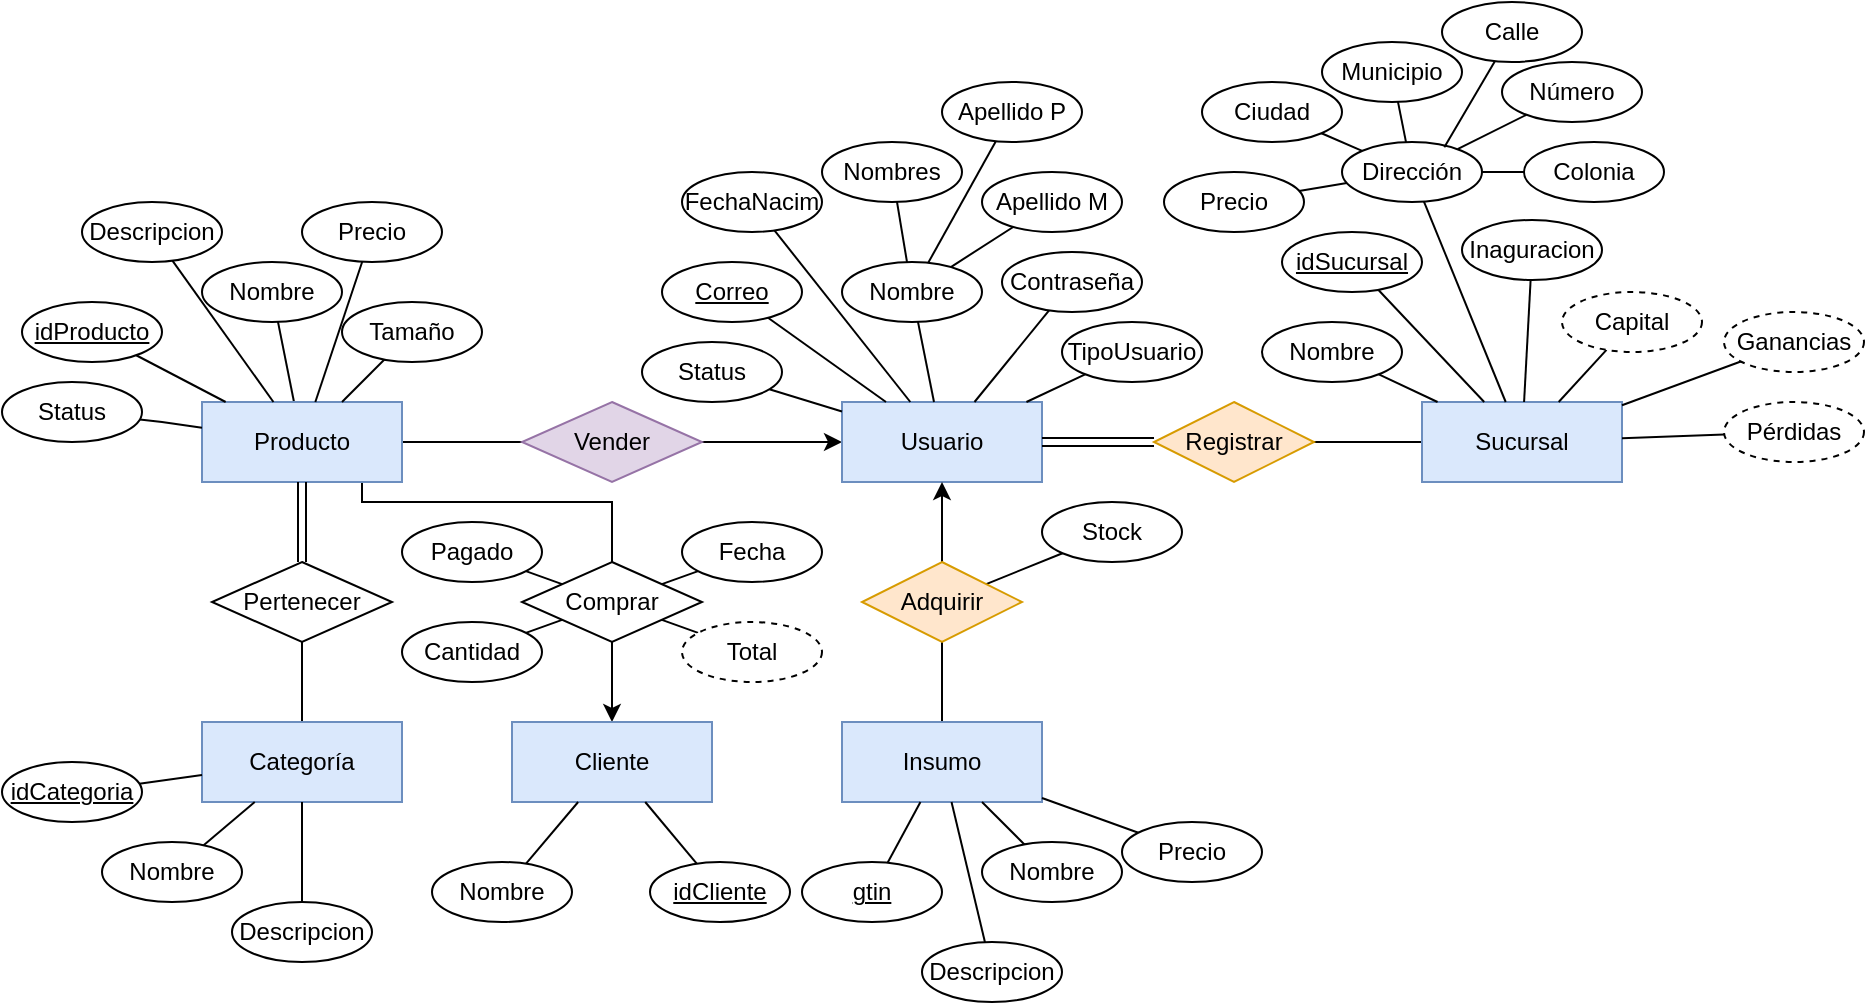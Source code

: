 <mxfile version="21.6.5" type="device" pages="3">
  <diagram name="Modelo E-R v1" id="yHmmyd7FTC4s6OF_Ok30">
    <mxGraphModel dx="938" dy="581" grid="1" gridSize="10" guides="1" tooltips="1" connect="1" arrows="1" fold="1" page="1" pageScale="1" pageWidth="827" pageHeight="1169" math="0" shadow="0">
      <root>
        <mxCell id="0" />
        <mxCell id="1" parent="0" />
        <mxCell id="ufnq5izGLjDM3eV9SagC-4" style="edgeStyle=orthogonalEdgeStyle;rounded=0;orthogonalLoop=1;jettySize=auto;html=1;endArrow=none;endFill=0;" parent="1" source="ufnq5izGLjDM3eV9SagC-1" target="ufnq5izGLjDM3eV9SagC-2" edge="1">
          <mxGeometry relative="1" as="geometry" />
        </mxCell>
        <mxCell id="ufnq5izGLjDM3eV9SagC-19" style="rounded=0;orthogonalLoop=1;jettySize=auto;html=1;endArrow=none;endFill=0;strokeColor=default;" parent="1" source="ufnq5izGLjDM3eV9SagC-1" target="ufnq5izGLjDM3eV9SagC-7" edge="1">
          <mxGeometry relative="1" as="geometry" />
        </mxCell>
        <mxCell id="ufnq5izGLjDM3eV9SagC-24" style="edgeStyle=orthogonalEdgeStyle;rounded=0;orthogonalLoop=1;jettySize=auto;html=1;endArrow=none;endFill=0;" parent="1" source="ufnq5izGLjDM3eV9SagC-1" target="ufnq5izGLjDM3eV9SagC-3" edge="1">
          <mxGeometry relative="1" as="geometry">
            <Array as="points">
              <mxPoint x="200" y="250" />
              <mxPoint x="325" y="250" />
            </Array>
          </mxGeometry>
        </mxCell>
        <mxCell id="ufnq5izGLjDM3eV9SagC-1" value="Producto" style="whiteSpace=wrap;html=1;align=center;fillColor=#dae8fc;strokeColor=#6c8ebf;" parent="1" vertex="1">
          <mxGeometry x="120" y="200" width="100" height="40" as="geometry" />
        </mxCell>
        <mxCell id="ufnq5izGLjDM3eV9SagC-26" style="edgeStyle=orthogonalEdgeStyle;rounded=0;orthogonalLoop=1;jettySize=auto;html=1;exitX=1;exitY=0.5;exitDx=0;exitDy=0;" parent="1" source="ufnq5izGLjDM3eV9SagC-2" target="ufnq5izGLjDM3eV9SagC-25" edge="1">
          <mxGeometry relative="1" as="geometry" />
        </mxCell>
        <mxCell id="ufnq5izGLjDM3eV9SagC-2" value="Vender" style="shape=rhombus;perimeter=rhombusPerimeter;whiteSpace=wrap;html=1;align=center;fillColor=#e1d5e7;strokeColor=#9673a6;" parent="1" vertex="1">
          <mxGeometry x="280" y="200" width="90" height="40" as="geometry" />
        </mxCell>
        <mxCell id="ufnq5izGLjDM3eV9SagC-91" style="edgeStyle=orthogonalEdgeStyle;rounded=0;orthogonalLoop=1;jettySize=auto;html=1;exitX=0.5;exitY=1;exitDx=0;exitDy=0;endArrow=classic;endFill=1;" parent="1" source="ufnq5izGLjDM3eV9SagC-3" target="ufnq5izGLjDM3eV9SagC-67" edge="1">
          <mxGeometry relative="1" as="geometry" />
        </mxCell>
        <mxCell id="ufnq5izGLjDM3eV9SagC-3" value="Comprar" style="shape=rhombus;perimeter=rhombusPerimeter;whiteSpace=wrap;html=1;align=center;" parent="1" vertex="1">
          <mxGeometry x="280" y="280" width="90" height="40" as="geometry" />
        </mxCell>
        <mxCell id="ufnq5izGLjDM3eV9SagC-12" style="rounded=0;orthogonalLoop=1;jettySize=auto;html=1;endArrow=none;endFill=0;" parent="1" source="ufnq5izGLjDM3eV9SagC-5" target="ufnq5izGLjDM3eV9SagC-1" edge="1">
          <mxGeometry relative="1" as="geometry" />
        </mxCell>
        <mxCell id="ufnq5izGLjDM3eV9SagC-5" value="idProducto" style="ellipse;whiteSpace=wrap;html=1;align=center;fontStyle=4" parent="1" vertex="1">
          <mxGeometry x="30" y="150" width="70" height="30" as="geometry" />
        </mxCell>
        <mxCell id="ufnq5izGLjDM3eV9SagC-11" style="rounded=0;orthogonalLoop=1;jettySize=auto;html=1;endArrow=none;endFill=0;" parent="1" source="ufnq5izGLjDM3eV9SagC-6" target="ufnq5izGLjDM3eV9SagC-1" edge="1">
          <mxGeometry relative="1" as="geometry">
            <Array as="points">
              <mxPoint x="100" y="210" />
            </Array>
          </mxGeometry>
        </mxCell>
        <mxCell id="ufnq5izGLjDM3eV9SagC-6" value="Status" style="ellipse;whiteSpace=wrap;html=1;align=center;" parent="1" vertex="1">
          <mxGeometry x="20" y="190" width="70" height="30" as="geometry" />
        </mxCell>
        <mxCell id="ufnq5izGLjDM3eV9SagC-7" value="Nombre" style="ellipse;whiteSpace=wrap;html=1;align=center;" parent="1" vertex="1">
          <mxGeometry x="120" y="130" width="70" height="30" as="geometry" />
        </mxCell>
        <mxCell id="ufnq5izGLjDM3eV9SagC-23" style="rounded=0;orthogonalLoop=1;jettySize=auto;html=1;endArrow=none;endFill=0;" parent="1" source="ufnq5izGLjDM3eV9SagC-8" target="ufnq5izGLjDM3eV9SagC-1" edge="1">
          <mxGeometry relative="1" as="geometry" />
        </mxCell>
        <mxCell id="ufnq5izGLjDM3eV9SagC-8" value="Descripcion" style="ellipse;whiteSpace=wrap;html=1;align=center;" parent="1" vertex="1">
          <mxGeometry x="60" y="100" width="70" height="30" as="geometry" />
        </mxCell>
        <mxCell id="ufnq5izGLjDM3eV9SagC-22" style="rounded=0;orthogonalLoop=1;jettySize=auto;html=1;endArrow=none;endFill=0;" parent="1" source="ufnq5izGLjDM3eV9SagC-9" target="ufnq5izGLjDM3eV9SagC-1" edge="1">
          <mxGeometry relative="1" as="geometry" />
        </mxCell>
        <mxCell id="ufnq5izGLjDM3eV9SagC-9" value="Precio" style="ellipse;whiteSpace=wrap;html=1;align=center;" parent="1" vertex="1">
          <mxGeometry x="170" y="100" width="70" height="30" as="geometry" />
        </mxCell>
        <mxCell id="ufnq5izGLjDM3eV9SagC-20" style="edgeStyle=orthogonalEdgeStyle;rounded=0;orthogonalLoop=1;jettySize=auto;html=1;exitX=0.5;exitY=1;exitDx=0;exitDy=0;strokeColor=none;" parent="1" source="ufnq5izGLjDM3eV9SagC-10" target="ufnq5izGLjDM3eV9SagC-1" edge="1">
          <mxGeometry relative="1" as="geometry" />
        </mxCell>
        <mxCell id="ufnq5izGLjDM3eV9SagC-21" style="rounded=0;orthogonalLoop=1;jettySize=auto;html=1;strokeColor=default;endArrow=none;endFill=0;" parent="1" source="ufnq5izGLjDM3eV9SagC-10" target="ufnq5izGLjDM3eV9SagC-1" edge="1">
          <mxGeometry relative="1" as="geometry" />
        </mxCell>
        <mxCell id="ufnq5izGLjDM3eV9SagC-10" value="Tamaño" style="ellipse;whiteSpace=wrap;html=1;align=center;" parent="1" vertex="1">
          <mxGeometry x="190" y="150" width="70" height="30" as="geometry" />
        </mxCell>
        <mxCell id="ufnq5izGLjDM3eV9SagC-90" style="edgeStyle=orthogonalEdgeStyle;rounded=0;orthogonalLoop=1;jettySize=auto;html=1;exitX=0.5;exitY=1;exitDx=0;exitDy=0;endArrow=none;endFill=0;" parent="1" source="ufnq5izGLjDM3eV9SagC-112" target="ufnq5izGLjDM3eV9SagC-41" edge="1">
          <mxGeometry relative="1" as="geometry" />
        </mxCell>
        <mxCell id="ufnq5izGLjDM3eV9SagC-94" style="rounded=0;orthogonalLoop=1;jettySize=auto;html=1;exitX=1;exitY=0.5;exitDx=0;exitDy=0;endArrow=none;endFill=0;" parent="1" source="ufnq5izGLjDM3eV9SagC-123" target="ufnq5izGLjDM3eV9SagC-42" edge="1">
          <mxGeometry relative="1" as="geometry" />
        </mxCell>
        <mxCell id="ufnq5izGLjDM3eV9SagC-25" value="Usuario" style="whiteSpace=wrap;html=1;align=center;fillColor=#dae8fc;strokeColor=#6c8ebf;" parent="1" vertex="1">
          <mxGeometry x="440" y="200" width="100" height="40" as="geometry" />
        </mxCell>
        <mxCell id="ufnq5izGLjDM3eV9SagC-27" style="rounded=0;orthogonalLoop=1;jettySize=auto;html=1;endArrow=none;endFill=0;strokeColor=default;" parent="1" source="ufnq5izGLjDM3eV9SagC-25" target="ufnq5izGLjDM3eV9SagC-32" edge="1">
          <mxGeometry relative="1" as="geometry">
            <mxPoint x="486" y="180" as="sourcePoint" />
          </mxGeometry>
        </mxCell>
        <mxCell id="ufnq5izGLjDM3eV9SagC-28" style="rounded=0;orthogonalLoop=1;jettySize=auto;html=1;endArrow=none;endFill=0;" parent="1" source="ufnq5izGLjDM3eV9SagC-29" target="ufnq5izGLjDM3eV9SagC-25" edge="1">
          <mxGeometry relative="1" as="geometry">
            <mxPoint x="452" y="180" as="targetPoint" />
          </mxGeometry>
        </mxCell>
        <mxCell id="ufnq5izGLjDM3eV9SagC-29" value="&lt;u&gt;Correo&lt;/u&gt;" style="ellipse;whiteSpace=wrap;html=1;align=center;" parent="1" vertex="1">
          <mxGeometry x="350" y="130" width="70" height="30" as="geometry" />
        </mxCell>
        <mxCell id="ufnq5izGLjDM3eV9SagC-81" style="rounded=0;orthogonalLoop=1;jettySize=auto;html=1;endArrow=none;endFill=0;" parent="1" source="ufnq5izGLjDM3eV9SagC-31" target="ufnq5izGLjDM3eV9SagC-25" edge="1">
          <mxGeometry relative="1" as="geometry" />
        </mxCell>
        <mxCell id="ufnq5izGLjDM3eV9SagC-31" value="Status" style="ellipse;whiteSpace=wrap;html=1;align=center;" parent="1" vertex="1">
          <mxGeometry x="340" y="170" width="70" height="30" as="geometry" />
        </mxCell>
        <mxCell id="ufnq5izGLjDM3eV9SagC-32" value="Nombre" style="ellipse;whiteSpace=wrap;html=1;align=center;" parent="1" vertex="1">
          <mxGeometry x="440" y="130" width="70" height="30" as="geometry" />
        </mxCell>
        <mxCell id="ufnq5izGLjDM3eV9SagC-33" style="rounded=0;orthogonalLoop=1;jettySize=auto;html=1;endArrow=none;endFill=0;" parent="1" source="ufnq5izGLjDM3eV9SagC-34" target="ufnq5izGLjDM3eV9SagC-25" edge="1">
          <mxGeometry relative="1" as="geometry">
            <mxPoint x="476" y="180" as="targetPoint" />
          </mxGeometry>
        </mxCell>
        <mxCell id="ufnq5izGLjDM3eV9SagC-34" value="FechaNacim" style="ellipse;whiteSpace=wrap;html=1;align=center;" parent="1" vertex="1">
          <mxGeometry x="360" y="85" width="70" height="30" as="geometry" />
        </mxCell>
        <mxCell id="ufnq5izGLjDM3eV9SagC-35" style="rounded=0;orthogonalLoop=1;jettySize=auto;html=1;endArrow=none;endFill=0;" parent="1" source="ufnq5izGLjDM3eV9SagC-36" target="ufnq5izGLjDM3eV9SagC-32" edge="1">
          <mxGeometry relative="1" as="geometry">
            <mxPoint x="497" y="180" as="targetPoint" />
          </mxGeometry>
        </mxCell>
        <mxCell id="ufnq5izGLjDM3eV9SagC-36" value="Apellido M" style="ellipse;whiteSpace=wrap;html=1;align=center;" parent="1" vertex="1">
          <mxGeometry x="510" y="85" width="70" height="30" as="geometry" />
        </mxCell>
        <mxCell id="ufnq5izGLjDM3eV9SagC-37" style="rounded=0;orthogonalLoop=1;jettySize=auto;html=1;strokeColor=default;endArrow=none;endFill=0;" parent="1" source="ufnq5izGLjDM3eV9SagC-38" target="ufnq5izGLjDM3eV9SagC-25" edge="1">
          <mxGeometry relative="1" as="geometry">
            <mxPoint x="510" y="180" as="targetPoint" />
          </mxGeometry>
        </mxCell>
        <mxCell id="ufnq5izGLjDM3eV9SagC-38" value="Contraseña" style="ellipse;whiteSpace=wrap;html=1;align=center;" parent="1" vertex="1">
          <mxGeometry x="520" y="125" width="70" height="30" as="geometry" />
        </mxCell>
        <mxCell id="ufnq5izGLjDM3eV9SagC-92" style="rounded=0;orthogonalLoop=1;jettySize=auto;html=1;endArrow=none;endFill=0;" parent="1" source="K6hZ0VcQwFhXVgysdmx0-1" target="ufnq5izGLjDM3eV9SagC-40" edge="1">
          <mxGeometry relative="1" as="geometry">
            <mxPoint x="170" y="320" as="sourcePoint" />
          </mxGeometry>
        </mxCell>
        <mxCell id="ufnq5izGLjDM3eV9SagC-93" style="edgeStyle=orthogonalEdgeStyle;rounded=0;orthogonalLoop=1;jettySize=auto;html=1;exitX=0.5;exitY=0;exitDx=0;exitDy=0;endArrow=none;endFill=0;shape=link;" parent="1" target="ufnq5izGLjDM3eV9SagC-1" edge="1">
          <mxGeometry relative="1" as="geometry">
            <mxPoint x="170" y="280" as="sourcePoint" />
            <Array as="points">
              <mxPoint x="170" y="270" />
              <mxPoint x="170" y="270" />
            </Array>
          </mxGeometry>
        </mxCell>
        <mxCell id="ufnq5izGLjDM3eV9SagC-40" value="Categoría" style="whiteSpace=wrap;html=1;align=center;strokeColor=#6c8ebf;fillColor=#dae8fc;" parent="1" vertex="1">
          <mxGeometry x="120" y="360" width="100" height="40" as="geometry" />
        </mxCell>
        <mxCell id="ufnq5izGLjDM3eV9SagC-41" value="Insumo" style="whiteSpace=wrap;html=1;align=center;fillColor=#dae8fc;strokeColor=#6c8ebf;" parent="1" vertex="1">
          <mxGeometry x="440" y="360" width="100" height="40" as="geometry" />
        </mxCell>
        <mxCell id="ufnq5izGLjDM3eV9SagC-42" value="Sucursal" style="whiteSpace=wrap;html=1;align=center;fillColor=#dae8fc;strokeColor=#6c8ebf;" parent="1" vertex="1">
          <mxGeometry x="730" y="200" width="100" height="40" as="geometry" />
        </mxCell>
        <mxCell id="ufnq5izGLjDM3eV9SagC-43" style="rounded=0;orthogonalLoop=1;jettySize=auto;html=1;endArrow=none;endFill=0;strokeColor=default;" parent="1" source="ufnq5izGLjDM3eV9SagC-50" target="ufnq5izGLjDM3eV9SagC-48" edge="1">
          <mxGeometry relative="1" as="geometry">
            <mxPoint x="716" y="50" as="sourcePoint" />
          </mxGeometry>
        </mxCell>
        <mxCell id="ufnq5izGLjDM3eV9SagC-44" style="rounded=0;orthogonalLoop=1;jettySize=auto;html=1;endArrow=none;endFill=0;" parent="1" source="ufnq5izGLjDM3eV9SagC-45" target="ufnq5izGLjDM3eV9SagC-42" edge="1">
          <mxGeometry relative="1" as="geometry">
            <mxPoint x="802" y="165" as="targetPoint" />
          </mxGeometry>
        </mxCell>
        <mxCell id="ufnq5izGLjDM3eV9SagC-45" value="&lt;u&gt;idSucursal&lt;/u&gt;" style="ellipse;whiteSpace=wrap;html=1;align=center;" parent="1" vertex="1">
          <mxGeometry x="660" y="115" width="70" height="30" as="geometry" />
        </mxCell>
        <mxCell id="ufnq5izGLjDM3eV9SagC-95" style="rounded=0;orthogonalLoop=1;jettySize=auto;html=1;endArrow=none;endFill=0;" parent="1" source="ufnq5izGLjDM3eV9SagC-47" target="ufnq5izGLjDM3eV9SagC-42" edge="1">
          <mxGeometry relative="1" as="geometry" />
        </mxCell>
        <mxCell id="ufnq5izGLjDM3eV9SagC-47" value="Nombre" style="ellipse;whiteSpace=wrap;html=1;align=center;" parent="1" vertex="1">
          <mxGeometry x="650" y="160" width="70" height="30" as="geometry" />
        </mxCell>
        <mxCell id="ufnq5izGLjDM3eV9SagC-48" value="Ciudad" style="ellipse;whiteSpace=wrap;html=1;align=center;" parent="1" vertex="1">
          <mxGeometry x="620" y="40" width="70" height="30" as="geometry" />
        </mxCell>
        <mxCell id="ufnq5izGLjDM3eV9SagC-49" style="rounded=0;orthogonalLoop=1;jettySize=auto;html=1;endArrow=none;endFill=0;" parent="1" source="ufnq5izGLjDM3eV9SagC-50" target="ufnq5izGLjDM3eV9SagC-42" edge="1">
          <mxGeometry relative="1" as="geometry">
            <mxPoint x="826" y="165" as="targetPoint" />
          </mxGeometry>
        </mxCell>
        <mxCell id="ufnq5izGLjDM3eV9SagC-50" value="Dirección" style="ellipse;whiteSpace=wrap;html=1;align=center;" parent="1" vertex="1">
          <mxGeometry x="690" y="70" width="70" height="30" as="geometry" />
        </mxCell>
        <mxCell id="ufnq5izGLjDM3eV9SagC-51" style="rounded=0;orthogonalLoop=1;jettySize=auto;html=1;endArrow=none;endFill=0;" parent="1" source="ufnq5izGLjDM3eV9SagC-52" target="ufnq5izGLjDM3eV9SagC-50" edge="1">
          <mxGeometry relative="1" as="geometry">
            <mxPoint x="727" y="50" as="targetPoint" />
          </mxGeometry>
        </mxCell>
        <mxCell id="ufnq5izGLjDM3eV9SagC-52" value="Municipio" style="ellipse;whiteSpace=wrap;html=1;align=center;" parent="1" vertex="1">
          <mxGeometry x="680" y="20" width="70" height="30" as="geometry" />
        </mxCell>
        <mxCell id="ufnq5izGLjDM3eV9SagC-53" style="rounded=0;orthogonalLoop=1;jettySize=auto;html=1;strokeColor=default;endArrow=none;endFill=0;entryX=0.731;entryY=0.087;entryDx=0;entryDy=0;entryPerimeter=0;" parent="1" source="ufnq5izGLjDM3eV9SagC-54" target="ufnq5izGLjDM3eV9SagC-50" edge="1">
          <mxGeometry relative="1" as="geometry">
            <mxPoint x="740" y="50" as="targetPoint" />
          </mxGeometry>
        </mxCell>
        <mxCell id="ufnq5izGLjDM3eV9SagC-54" value="Calle" style="ellipse;whiteSpace=wrap;html=1;align=center;" parent="1" vertex="1">
          <mxGeometry x="740" width="70" height="30" as="geometry" />
        </mxCell>
        <mxCell id="ufnq5izGLjDM3eV9SagC-55" style="rounded=0;orthogonalLoop=1;jettySize=auto;html=1;endArrow=none;endFill=0;strokeColor=default;" parent="1" source="ufnq5izGLjDM3eV9SagC-41" target="ufnq5izGLjDM3eV9SagC-60" edge="1">
          <mxGeometry relative="1" as="geometry">
            <mxPoint x="656" y="520" as="sourcePoint" />
          </mxGeometry>
        </mxCell>
        <mxCell id="ufnq5izGLjDM3eV9SagC-56" style="rounded=0;orthogonalLoop=1;jettySize=auto;html=1;endArrow=none;endFill=0;" parent="1" source="ufnq5izGLjDM3eV9SagC-57" target="ufnq5izGLjDM3eV9SagC-41" edge="1">
          <mxGeometry relative="1" as="geometry">
            <mxPoint x="622" y="520" as="targetPoint" />
          </mxGeometry>
        </mxCell>
        <mxCell id="ufnq5izGLjDM3eV9SagC-57" value="gtin" style="ellipse;whiteSpace=wrap;html=1;align=center;fontStyle=4" parent="1" vertex="1">
          <mxGeometry x="420" y="430" width="70" height="30" as="geometry" />
        </mxCell>
        <mxCell id="ufnq5izGLjDM3eV9SagC-114" style="rounded=0;orthogonalLoop=1;jettySize=auto;html=1;exitX=0;exitY=1;exitDx=0;exitDy=0;endArrow=none;endFill=0;" parent="1" source="ufnq5izGLjDM3eV9SagC-59" target="ufnq5izGLjDM3eV9SagC-112" edge="1">
          <mxGeometry relative="1" as="geometry" />
        </mxCell>
        <mxCell id="ufnq5izGLjDM3eV9SagC-59" value="Stock" style="ellipse;whiteSpace=wrap;html=1;align=center;" parent="1" vertex="1">
          <mxGeometry x="540" y="250" width="70" height="30" as="geometry" />
        </mxCell>
        <mxCell id="ufnq5izGLjDM3eV9SagC-60" value="Nombre" style="ellipse;whiteSpace=wrap;html=1;align=center;" parent="1" vertex="1">
          <mxGeometry x="510" y="420" width="70" height="30" as="geometry" />
        </mxCell>
        <mxCell id="ufnq5izGLjDM3eV9SagC-61" style="rounded=0;orthogonalLoop=1;jettySize=auto;html=1;endArrow=none;endFill=0;" parent="1" source="ufnq5izGLjDM3eV9SagC-62" target="ufnq5izGLjDM3eV9SagC-41" edge="1">
          <mxGeometry relative="1" as="geometry">
            <mxPoint x="646" y="520" as="targetPoint" />
          </mxGeometry>
        </mxCell>
        <mxCell id="ufnq5izGLjDM3eV9SagC-62" value="Descripcion" style="ellipse;whiteSpace=wrap;html=1;align=center;" parent="1" vertex="1">
          <mxGeometry x="480" y="470" width="70" height="30" as="geometry" />
        </mxCell>
        <mxCell id="ufnq5izGLjDM3eV9SagC-63" style="rounded=0;orthogonalLoop=1;jettySize=auto;html=1;endArrow=none;endFill=0;" parent="1" source="ufnq5izGLjDM3eV9SagC-64" target="ufnq5izGLjDM3eV9SagC-41" edge="1">
          <mxGeometry relative="1" as="geometry">
            <mxPoint x="667" y="520" as="targetPoint" />
          </mxGeometry>
        </mxCell>
        <mxCell id="ufnq5izGLjDM3eV9SagC-64" value="Precio" style="ellipse;whiteSpace=wrap;html=1;align=center;" parent="1" vertex="1">
          <mxGeometry x="580" y="410" width="70" height="30" as="geometry" />
        </mxCell>
        <mxCell id="ufnq5izGLjDM3eV9SagC-65" style="rounded=0;orthogonalLoop=1;jettySize=auto;html=1;strokeColor=default;endArrow=none;endFill=0;" parent="1" source="ufnq5izGLjDM3eV9SagC-66" target="ufnq5izGLjDM3eV9SagC-40" edge="1">
          <mxGeometry relative="1" as="geometry">
            <mxPoint x="10" y="420" as="targetPoint" />
          </mxGeometry>
        </mxCell>
        <mxCell id="ufnq5izGLjDM3eV9SagC-66" value="idCategoria" style="ellipse;whiteSpace=wrap;html=1;align=center;fontStyle=4" parent="1" vertex="1">
          <mxGeometry x="20" y="380" width="70" height="30" as="geometry" />
        </mxCell>
        <mxCell id="ufnq5izGLjDM3eV9SagC-67" value="Cliente" style="whiteSpace=wrap;html=1;align=center;fillColor=#dae8fc;strokeColor=#6c8ebf;" parent="1" vertex="1">
          <mxGeometry x="275" y="360" width="100" height="40" as="geometry" />
        </mxCell>
        <mxCell id="ufnq5izGLjDM3eV9SagC-68" style="rounded=0;orthogonalLoop=1;jettySize=auto;html=1;endArrow=none;endFill=0;strokeColor=default;" parent="1" source="ufnq5izGLjDM3eV9SagC-40" target="ufnq5izGLjDM3eV9SagC-73" edge="1">
          <mxGeometry relative="1" as="geometry">
            <mxPoint x="276" y="530" as="sourcePoint" />
          </mxGeometry>
        </mxCell>
        <mxCell id="ufnq5izGLjDM3eV9SagC-69" style="rounded=0;orthogonalLoop=1;jettySize=auto;html=1;endArrow=none;endFill=0;" parent="1" source="ufnq5izGLjDM3eV9SagC-70" target="ufnq5izGLjDM3eV9SagC-67" edge="1">
          <mxGeometry relative="1" as="geometry">
            <mxPoint x="242" y="530" as="targetPoint" />
          </mxGeometry>
        </mxCell>
        <mxCell id="ufnq5izGLjDM3eV9SagC-70" value="idCliente" style="ellipse;whiteSpace=wrap;html=1;align=center;fontStyle=4" parent="1" vertex="1">
          <mxGeometry x="344" y="430" width="70" height="30" as="geometry" />
        </mxCell>
        <mxCell id="ufnq5izGLjDM3eV9SagC-73" value="Nombre" style="ellipse;whiteSpace=wrap;html=1;align=center;" parent="1" vertex="1">
          <mxGeometry x="70" y="420" width="70" height="30" as="geometry" />
        </mxCell>
        <mxCell id="ufnq5izGLjDM3eV9SagC-74" style="rounded=0;orthogonalLoop=1;jettySize=auto;html=1;endArrow=none;endFill=0;" parent="1" source="ufnq5izGLjDM3eV9SagC-75" target="ufnq5izGLjDM3eV9SagC-40" edge="1">
          <mxGeometry relative="1" as="geometry">
            <mxPoint x="266" y="530" as="targetPoint" />
          </mxGeometry>
        </mxCell>
        <mxCell id="ufnq5izGLjDM3eV9SagC-75" value="Descripcion" style="ellipse;whiteSpace=wrap;html=1;align=center;" parent="1" vertex="1">
          <mxGeometry x="135" y="450" width="70" height="30" as="geometry" />
        </mxCell>
        <mxCell id="ufnq5izGLjDM3eV9SagC-76" style="rounded=0;orthogonalLoop=1;jettySize=auto;html=1;endArrow=none;endFill=0;" parent="1" source="ufnq5izGLjDM3eV9SagC-77" target="ufnq5izGLjDM3eV9SagC-3" edge="1">
          <mxGeometry relative="1" as="geometry">
            <mxPoint x="287" y="530" as="targetPoint" />
          </mxGeometry>
        </mxCell>
        <mxCell id="ufnq5izGLjDM3eV9SagC-77" value="Pagado" style="ellipse;whiteSpace=wrap;html=1;align=center;" parent="1" vertex="1">
          <mxGeometry x="220" y="260" width="70" height="30" as="geometry" />
        </mxCell>
        <mxCell id="ufnq5izGLjDM3eV9SagC-78" style="rounded=0;orthogonalLoop=1;jettySize=auto;html=1;strokeColor=default;endArrow=none;endFill=0;" parent="1" source="ufnq5izGLjDM3eV9SagC-79" target="ufnq5izGLjDM3eV9SagC-67" edge="1">
          <mxGeometry relative="1" as="geometry">
            <mxPoint x="300" y="530" as="targetPoint" />
          </mxGeometry>
        </mxCell>
        <mxCell id="ufnq5izGLjDM3eV9SagC-79" value="Nombre" style="ellipse;whiteSpace=wrap;html=1;align=center;" parent="1" vertex="1">
          <mxGeometry x="235" y="430" width="70" height="30" as="geometry" />
        </mxCell>
        <mxCell id="ufnq5izGLjDM3eV9SagC-82" style="rounded=0;orthogonalLoop=1;jettySize=auto;html=1;endArrow=none;endFill=0;" parent="1" source="ufnq5izGLjDM3eV9SagC-83" target="ufnq5izGLjDM3eV9SagC-32" edge="1">
          <mxGeometry relative="1" as="geometry">
            <mxPoint x="440" y="105.5" as="targetPoint" />
          </mxGeometry>
        </mxCell>
        <mxCell id="ufnq5izGLjDM3eV9SagC-83" value="Nombres" style="ellipse;whiteSpace=wrap;html=1;align=center;" parent="1" vertex="1">
          <mxGeometry x="430" y="70" width="70" height="30" as="geometry" />
        </mxCell>
        <mxCell id="ufnq5izGLjDM3eV9SagC-84" style="rounded=0;orthogonalLoop=1;jettySize=auto;html=1;endArrow=none;endFill=0;" parent="1" source="ufnq5izGLjDM3eV9SagC-85" target="ufnq5izGLjDM3eV9SagC-32" edge="1">
          <mxGeometry relative="1" as="geometry">
            <mxPoint x="479" y="105.5" as="targetPoint" />
          </mxGeometry>
        </mxCell>
        <mxCell id="ufnq5izGLjDM3eV9SagC-85" value="Apellido P" style="ellipse;whiteSpace=wrap;html=1;align=center;" parent="1" vertex="1">
          <mxGeometry x="490" y="40" width="70" height="30" as="geometry" />
        </mxCell>
        <mxCell id="ufnq5izGLjDM3eV9SagC-86" style="rounded=0;orthogonalLoop=1;jettySize=auto;html=1;endArrow=none;endFill=0;" parent="1" source="ufnq5izGLjDM3eV9SagC-87" target="ufnq5izGLjDM3eV9SagC-25" edge="1">
          <mxGeometry relative="1" as="geometry">
            <mxPoint x="550" y="211" as="targetPoint" />
          </mxGeometry>
        </mxCell>
        <mxCell id="ufnq5izGLjDM3eV9SagC-87" value="TipoUsuario" style="ellipse;whiteSpace=wrap;html=1;align=center;" parent="1" vertex="1">
          <mxGeometry x="550" y="160" width="70" height="30" as="geometry" />
        </mxCell>
        <mxCell id="ufnq5izGLjDM3eV9SagC-96" style="rounded=0;orthogonalLoop=1;jettySize=auto;html=1;endArrow=none;endFill=0;" parent="1" source="ufnq5izGLjDM3eV9SagC-97" target="ufnq5izGLjDM3eV9SagC-50" edge="1">
          <mxGeometry relative="1" as="geometry">
            <mxPoint x="810" y="80.5" as="targetPoint" />
          </mxGeometry>
        </mxCell>
        <mxCell id="ufnq5izGLjDM3eV9SagC-97" value="Número" style="ellipse;whiteSpace=wrap;html=1;align=center;" parent="1" vertex="1">
          <mxGeometry x="770" y="30" width="70" height="30" as="geometry" />
        </mxCell>
        <mxCell id="ufnq5izGLjDM3eV9SagC-98" style="rounded=0;orthogonalLoop=1;jettySize=auto;html=1;endArrow=none;endFill=0;" parent="1" source="ufnq5izGLjDM3eV9SagC-99" target="ufnq5izGLjDM3eV9SagC-50" edge="1">
          <mxGeometry relative="1" as="geometry">
            <mxPoint x="780" y="121" as="targetPoint" />
          </mxGeometry>
        </mxCell>
        <mxCell id="ufnq5izGLjDM3eV9SagC-99" value="Colonia" style="ellipse;whiteSpace=wrap;html=1;align=center;" parent="1" vertex="1">
          <mxGeometry x="781" y="70" width="70" height="30" as="geometry" />
        </mxCell>
        <mxCell id="ufnq5izGLjDM3eV9SagC-100" style="rounded=0;orthogonalLoop=1;jettySize=auto;html=1;endArrow=none;endFill=0;" parent="1" source="ufnq5izGLjDM3eV9SagC-101" target="ufnq5izGLjDM3eV9SagC-42" edge="1">
          <mxGeometry relative="1" as="geometry">
            <mxPoint x="750" y="160" as="targetPoint" />
          </mxGeometry>
        </mxCell>
        <mxCell id="ufnq5izGLjDM3eV9SagC-101" value="Inaguracion" style="ellipse;whiteSpace=wrap;html=1;align=center;" parent="1" vertex="1">
          <mxGeometry x="750" y="109" width="70" height="30" as="geometry" />
        </mxCell>
        <mxCell id="ufnq5izGLjDM3eV9SagC-102" style="rounded=0;orthogonalLoop=1;jettySize=auto;html=1;endArrow=none;endFill=0;" parent="1" source="ufnq5izGLjDM3eV9SagC-103" target="ufnq5izGLjDM3eV9SagC-50" edge="1">
          <mxGeometry relative="1" as="geometry">
            <mxPoint x="600" y="136" as="targetPoint" />
          </mxGeometry>
        </mxCell>
        <mxCell id="ufnq5izGLjDM3eV9SagC-103" value="Precio" style="ellipse;whiteSpace=wrap;html=1;align=center;" parent="1" vertex="1">
          <mxGeometry x="601" y="85" width="70" height="30" as="geometry" />
        </mxCell>
        <mxCell id="ufnq5izGLjDM3eV9SagC-105" style="rounded=0;orthogonalLoop=1;jettySize=auto;html=1;endArrow=none;endFill=0;" parent="1" source="ufnq5izGLjDM3eV9SagC-106" target="ufnq5izGLjDM3eV9SagC-42" edge="1">
          <mxGeometry relative="1" as="geometry">
            <mxPoint x="810" y="196" as="targetPoint" />
          </mxGeometry>
        </mxCell>
        <mxCell id="ufnq5izGLjDM3eV9SagC-106" value="Capital" style="ellipse;whiteSpace=wrap;html=1;align=center;dashed=1;" parent="1" vertex="1">
          <mxGeometry x="800" y="145" width="70" height="30" as="geometry" />
        </mxCell>
        <mxCell id="ufnq5izGLjDM3eV9SagC-107" style="rounded=0;orthogonalLoop=1;jettySize=auto;html=1;endArrow=none;endFill=0;" parent="1" source="ufnq5izGLjDM3eV9SagC-108" target="ufnq5izGLjDM3eV9SagC-42" edge="1">
          <mxGeometry relative="1" as="geometry">
            <mxPoint x="870" y="201" as="targetPoint" />
          </mxGeometry>
        </mxCell>
        <mxCell id="ufnq5izGLjDM3eV9SagC-108" value="Ganancias" style="ellipse;whiteSpace=wrap;html=1;align=center;dashed=1;" parent="1" vertex="1">
          <mxGeometry x="881" y="155" width="70" height="30" as="geometry" />
        </mxCell>
        <mxCell id="ufnq5izGLjDM3eV9SagC-109" style="rounded=0;orthogonalLoop=1;jettySize=auto;html=1;endArrow=none;endFill=0;" parent="1" source="ufnq5izGLjDM3eV9SagC-110" target="ufnq5izGLjDM3eV9SagC-42" edge="1">
          <mxGeometry relative="1" as="geometry">
            <mxPoint x="836" y="210" as="targetPoint" />
          </mxGeometry>
        </mxCell>
        <mxCell id="ufnq5izGLjDM3eV9SagC-110" value="Pérdidas" style="ellipse;whiteSpace=wrap;html=1;align=center;dashed=1;" parent="1" vertex="1">
          <mxGeometry x="881" y="200" width="70" height="30" as="geometry" />
        </mxCell>
        <mxCell id="ufnq5izGLjDM3eV9SagC-111" value="" style="edgeStyle=orthogonalEdgeStyle;rounded=0;orthogonalLoop=1;jettySize=auto;html=1;exitX=0.5;exitY=1;exitDx=0;exitDy=0;endArrow=none;endFill=0;startArrow=classic;startFill=1;" parent="1" source="ufnq5izGLjDM3eV9SagC-25" target="ufnq5izGLjDM3eV9SagC-112" edge="1">
          <mxGeometry relative="1" as="geometry">
            <mxPoint x="490" y="240" as="sourcePoint" />
            <mxPoint x="490" y="360" as="targetPoint" />
          </mxGeometry>
        </mxCell>
        <mxCell id="ufnq5izGLjDM3eV9SagC-112" value="Adquirir" style="shape=rhombus;perimeter=rhombusPerimeter;whiteSpace=wrap;html=1;align=center;fillColor=#ffe6cc;strokeColor=#d79b00;" parent="1" vertex="1">
          <mxGeometry x="450" y="280" width="80" height="40" as="geometry" />
        </mxCell>
        <mxCell id="ufnq5izGLjDM3eV9SagC-116" style="rounded=0;orthogonalLoop=1;jettySize=auto;html=1;endArrow=none;endFill=0;" parent="1" source="ufnq5izGLjDM3eV9SagC-117" target="ufnq5izGLjDM3eV9SagC-3" edge="1">
          <mxGeometry relative="1" as="geometry">
            <mxPoint x="307" y="270" as="targetPoint" />
          </mxGeometry>
        </mxCell>
        <mxCell id="ufnq5izGLjDM3eV9SagC-117" value="Fecha" style="ellipse;whiteSpace=wrap;html=1;align=center;fontStyle=0" parent="1" vertex="1">
          <mxGeometry x="360" y="260" width="70" height="30" as="geometry" />
        </mxCell>
        <mxCell id="ufnq5izGLjDM3eV9SagC-118" style="rounded=0;orthogonalLoop=1;jettySize=auto;html=1;strokeColor=default;endArrow=none;endFill=0;" parent="1" source="ufnq5izGLjDM3eV9SagC-119" target="ufnq5izGLjDM3eV9SagC-3" edge="1">
          <mxGeometry relative="1" as="geometry">
            <mxPoint x="273" y="270" as="targetPoint" />
          </mxGeometry>
        </mxCell>
        <mxCell id="ufnq5izGLjDM3eV9SagC-119" value="Total" style="ellipse;whiteSpace=wrap;html=1;align=center;dashed=1;" parent="1" vertex="1">
          <mxGeometry x="360" y="310" width="70" height="30" as="geometry" />
        </mxCell>
        <mxCell id="ufnq5izGLjDM3eV9SagC-122" value="" style="rounded=0;orthogonalLoop=1;jettySize=auto;html=1;exitX=1;exitY=0.5;exitDx=0;exitDy=0;endArrow=none;endFill=0;shape=link;" parent="1" source="ufnq5izGLjDM3eV9SagC-25" target="ufnq5izGLjDM3eV9SagC-123" edge="1">
          <mxGeometry relative="1" as="geometry">
            <mxPoint x="540" y="220" as="sourcePoint" />
            <mxPoint x="730" y="220" as="targetPoint" />
          </mxGeometry>
        </mxCell>
        <mxCell id="ufnq5izGLjDM3eV9SagC-123" value="Registrar" style="shape=rhombus;perimeter=rhombusPerimeter;whiteSpace=wrap;html=1;align=center;fillColor=#ffe6cc;strokeColor=#d79b00;" parent="1" vertex="1">
          <mxGeometry x="596" y="200" width="80" height="40" as="geometry" />
        </mxCell>
        <mxCell id="K6hZ0VcQwFhXVgysdmx0-1" value="Pertenecer" style="shape=rhombus;perimeter=rhombusPerimeter;whiteSpace=wrap;html=1;align=center;" parent="1" vertex="1">
          <mxGeometry x="125" y="280" width="90" height="40" as="geometry" />
        </mxCell>
        <mxCell id="8wxH_SGGGfWYbQLn65yi-2" style="rounded=0;orthogonalLoop=1;jettySize=auto;html=1;endArrow=none;endFill=0;" parent="1" source="8wxH_SGGGfWYbQLn65yi-1" target="ufnq5izGLjDM3eV9SagC-3" edge="1">
          <mxGeometry relative="1" as="geometry" />
        </mxCell>
        <mxCell id="8wxH_SGGGfWYbQLn65yi-1" value="Cantidad" style="ellipse;whiteSpace=wrap;html=1;align=center;fontStyle=0" parent="1" vertex="1">
          <mxGeometry x="220" y="310" width="70" height="30" as="geometry" />
        </mxCell>
      </root>
    </mxGraphModel>
  </diagram>
  <diagram id="bzyGKMyO4FWAWSf-Ue3X" name="Modelo Relacional">
    <mxGraphModel dx="938" dy="581" grid="1" gridSize="10" guides="1" tooltips="1" connect="1" arrows="1" fold="1" page="1" pageScale="1" pageWidth="827" pageHeight="1169" math="0" shadow="0">
      <root>
        <mxCell id="0" />
        <mxCell id="1" parent="0" />
        <mxCell id="rOgcGrfOH9K6YcO0PpOx-1" value="Producto" style="shape=table;startSize=30;container=1;collapsible=1;childLayout=tableLayout;fixedRows=1;rowLines=0;fontStyle=1;align=center;resizeLast=1;html=1;fillColor=#dae8fc;strokeColor=#6c8ebf;" parent="1" vertex="1">
          <mxGeometry x="80" y="365" width="180" height="210" as="geometry" />
        </mxCell>
        <mxCell id="rOgcGrfOH9K6YcO0PpOx-2" value="" style="shape=tableRow;horizontal=0;startSize=0;swimlaneHead=0;swimlaneBody=0;fillColor=none;collapsible=0;dropTarget=0;points=[[0,0.5],[1,0.5]];portConstraint=eastwest;top=0;left=0;right=0;bottom=1;" parent="rOgcGrfOH9K6YcO0PpOx-1" vertex="1">
          <mxGeometry y="30" width="180" height="30" as="geometry" />
        </mxCell>
        <mxCell id="rOgcGrfOH9K6YcO0PpOx-3" value="PK" style="shape=partialRectangle;connectable=0;fillColor=none;top=0;left=0;bottom=0;right=0;fontStyle=1;overflow=hidden;whiteSpace=wrap;html=1;" parent="rOgcGrfOH9K6YcO0PpOx-2" vertex="1">
          <mxGeometry width="30" height="30" as="geometry">
            <mxRectangle width="30" height="30" as="alternateBounds" />
          </mxGeometry>
        </mxCell>
        <mxCell id="rOgcGrfOH9K6YcO0PpOx-4" value="IdProducto" style="shape=partialRectangle;connectable=0;fillColor=none;top=0;left=0;bottom=0;right=0;align=left;spacingLeft=6;fontStyle=5;overflow=hidden;whiteSpace=wrap;html=1;" parent="rOgcGrfOH9K6YcO0PpOx-2" vertex="1">
          <mxGeometry x="30" width="150" height="30" as="geometry">
            <mxRectangle width="150" height="30" as="alternateBounds" />
          </mxGeometry>
        </mxCell>
        <mxCell id="rOgcGrfOH9K6YcO0PpOx-14" value="" style="shape=tableRow;horizontal=0;startSize=0;swimlaneHead=0;swimlaneBody=0;fillColor=none;collapsible=0;dropTarget=0;points=[[0,0.5],[1,0.5]];portConstraint=eastwest;top=0;left=0;right=0;bottom=0;" parent="rOgcGrfOH9K6YcO0PpOx-1" vertex="1">
          <mxGeometry y="60" width="180" height="30" as="geometry" />
        </mxCell>
        <mxCell id="rOgcGrfOH9K6YcO0PpOx-15" value="" style="shape=partialRectangle;connectable=0;fillColor=none;top=0;left=0;bottom=0;right=0;editable=1;overflow=hidden;whiteSpace=wrap;html=1;" parent="rOgcGrfOH9K6YcO0PpOx-14" vertex="1">
          <mxGeometry width="30" height="30" as="geometry">
            <mxRectangle width="30" height="30" as="alternateBounds" />
          </mxGeometry>
        </mxCell>
        <mxCell id="rOgcGrfOH9K6YcO0PpOx-16" value="Status" style="shape=partialRectangle;connectable=0;fillColor=none;top=0;left=0;bottom=0;right=0;align=left;spacingLeft=6;overflow=hidden;whiteSpace=wrap;html=1;" parent="rOgcGrfOH9K6YcO0PpOx-14" vertex="1">
          <mxGeometry x="30" width="150" height="30" as="geometry">
            <mxRectangle width="150" height="30" as="alternateBounds" />
          </mxGeometry>
        </mxCell>
        <mxCell id="rOgcGrfOH9K6YcO0PpOx-17" value="" style="shape=tableRow;horizontal=0;startSize=0;swimlaneHead=0;swimlaneBody=0;fillColor=none;collapsible=0;dropTarget=0;points=[[0,0.5],[1,0.5]];portConstraint=eastwest;top=0;left=0;right=0;bottom=0;" parent="rOgcGrfOH9K6YcO0PpOx-1" vertex="1">
          <mxGeometry y="90" width="180" height="30" as="geometry" />
        </mxCell>
        <mxCell id="rOgcGrfOH9K6YcO0PpOx-18" value="" style="shape=partialRectangle;connectable=0;fillColor=none;top=0;left=0;bottom=0;right=0;editable=1;overflow=hidden;whiteSpace=wrap;html=1;" parent="rOgcGrfOH9K6YcO0PpOx-17" vertex="1">
          <mxGeometry width="30" height="30" as="geometry">
            <mxRectangle width="30" height="30" as="alternateBounds" />
          </mxGeometry>
        </mxCell>
        <mxCell id="rOgcGrfOH9K6YcO0PpOx-19" value="nombre" style="shape=partialRectangle;connectable=0;fillColor=none;top=0;left=0;bottom=0;right=0;align=left;spacingLeft=6;overflow=hidden;whiteSpace=wrap;html=1;" parent="rOgcGrfOH9K6YcO0PpOx-17" vertex="1">
          <mxGeometry x="30" width="150" height="30" as="geometry">
            <mxRectangle width="150" height="30" as="alternateBounds" />
          </mxGeometry>
        </mxCell>
        <mxCell id="rOgcGrfOH9K6YcO0PpOx-20" value="" style="shape=tableRow;horizontal=0;startSize=0;swimlaneHead=0;swimlaneBody=0;fillColor=none;collapsible=0;dropTarget=0;points=[[0,0.5],[1,0.5]];portConstraint=eastwest;top=0;left=0;right=0;bottom=0;" parent="rOgcGrfOH9K6YcO0PpOx-1" vertex="1">
          <mxGeometry y="120" width="180" height="30" as="geometry" />
        </mxCell>
        <mxCell id="rOgcGrfOH9K6YcO0PpOx-21" value="" style="shape=partialRectangle;connectable=0;fillColor=none;top=0;left=0;bottom=0;right=0;editable=1;overflow=hidden;whiteSpace=wrap;html=1;" parent="rOgcGrfOH9K6YcO0PpOx-20" vertex="1">
          <mxGeometry width="30" height="30" as="geometry">
            <mxRectangle width="30" height="30" as="alternateBounds" />
          </mxGeometry>
        </mxCell>
        <mxCell id="rOgcGrfOH9K6YcO0PpOx-22" value="Descripcción" style="shape=partialRectangle;connectable=0;fillColor=none;top=0;left=0;bottom=0;right=0;align=left;spacingLeft=6;overflow=hidden;whiteSpace=wrap;html=1;" parent="rOgcGrfOH9K6YcO0PpOx-20" vertex="1">
          <mxGeometry x="30" width="150" height="30" as="geometry">
            <mxRectangle width="150" height="30" as="alternateBounds" />
          </mxGeometry>
        </mxCell>
        <mxCell id="rOgcGrfOH9K6YcO0PpOx-23" value="" style="shape=tableRow;horizontal=0;startSize=0;swimlaneHead=0;swimlaneBody=0;fillColor=none;collapsible=0;dropTarget=0;points=[[0,0.5],[1,0.5]];portConstraint=eastwest;top=0;left=0;right=0;bottom=0;" parent="rOgcGrfOH9K6YcO0PpOx-1" vertex="1">
          <mxGeometry y="150" width="180" height="30" as="geometry" />
        </mxCell>
        <mxCell id="rOgcGrfOH9K6YcO0PpOx-24" value="" style="shape=partialRectangle;connectable=0;fillColor=none;top=0;left=0;bottom=0;right=0;editable=1;overflow=hidden;whiteSpace=wrap;html=1;" parent="rOgcGrfOH9K6YcO0PpOx-23" vertex="1">
          <mxGeometry width="30" height="30" as="geometry">
            <mxRectangle width="30" height="30" as="alternateBounds" />
          </mxGeometry>
        </mxCell>
        <mxCell id="rOgcGrfOH9K6YcO0PpOx-25" value="Tamaño" style="shape=partialRectangle;connectable=0;fillColor=none;top=0;left=0;bottom=0;right=0;align=left;spacingLeft=6;overflow=hidden;whiteSpace=wrap;html=1;" parent="rOgcGrfOH9K6YcO0PpOx-23" vertex="1">
          <mxGeometry x="30" width="150" height="30" as="geometry">
            <mxRectangle width="150" height="30" as="alternateBounds" />
          </mxGeometry>
        </mxCell>
        <mxCell id="rOgcGrfOH9K6YcO0PpOx-26" value="" style="shape=tableRow;horizontal=0;startSize=0;swimlaneHead=0;swimlaneBody=0;fillColor=none;collapsible=0;dropTarget=0;points=[[0,0.5],[1,0.5]];portConstraint=eastwest;top=0;left=0;right=0;bottom=0;" parent="rOgcGrfOH9K6YcO0PpOx-1" vertex="1">
          <mxGeometry y="180" width="180" height="30" as="geometry" />
        </mxCell>
        <mxCell id="rOgcGrfOH9K6YcO0PpOx-27" value="" style="shape=partialRectangle;connectable=0;fillColor=none;top=0;left=0;bottom=0;right=0;editable=1;overflow=hidden;whiteSpace=wrap;html=1;" parent="rOgcGrfOH9K6YcO0PpOx-26" vertex="1">
          <mxGeometry width="30" height="30" as="geometry">
            <mxRectangle width="30" height="30" as="alternateBounds" />
          </mxGeometry>
        </mxCell>
        <mxCell id="rOgcGrfOH9K6YcO0PpOx-28" value="Precio" style="shape=partialRectangle;connectable=0;fillColor=none;top=0;left=0;bottom=0;right=0;align=left;spacingLeft=6;overflow=hidden;whiteSpace=wrap;html=1;" parent="rOgcGrfOH9K6YcO0PpOx-26" vertex="1">
          <mxGeometry x="30" width="150" height="30" as="geometry">
            <mxRectangle width="150" height="30" as="alternateBounds" />
          </mxGeometry>
        </mxCell>
        <mxCell id="rOgcGrfOH9K6YcO0PpOx-32" value="Usuario" style="shape=table;startSize=30;container=1;collapsible=1;childLayout=tableLayout;fixedRows=1;rowLines=0;fontStyle=1;align=center;resizeLast=1;html=1;fillColor=#dae8fc;strokeColor=#6c8ebf;" parent="1" vertex="1">
          <mxGeometry x="641" y="310" width="180" height="270" as="geometry" />
        </mxCell>
        <mxCell id="rOgcGrfOH9K6YcO0PpOx-33" value="" style="shape=tableRow;horizontal=0;startSize=0;swimlaneHead=0;swimlaneBody=0;fillColor=none;collapsible=0;dropTarget=0;points=[[0,0.5],[1,0.5]];portConstraint=eastwest;top=0;left=0;right=0;bottom=1;" parent="rOgcGrfOH9K6YcO0PpOx-32" vertex="1">
          <mxGeometry y="30" width="180" height="30" as="geometry" />
        </mxCell>
        <mxCell id="rOgcGrfOH9K6YcO0PpOx-34" value="PK" style="shape=partialRectangle;connectable=0;fillColor=none;top=0;left=0;bottom=0;right=0;fontStyle=1;overflow=hidden;whiteSpace=wrap;html=1;" parent="rOgcGrfOH9K6YcO0PpOx-33" vertex="1">
          <mxGeometry width="30" height="30" as="geometry">
            <mxRectangle width="30" height="30" as="alternateBounds" />
          </mxGeometry>
        </mxCell>
        <mxCell id="rOgcGrfOH9K6YcO0PpOx-35" value="Correo" style="shape=partialRectangle;connectable=0;fillColor=none;top=0;left=0;bottom=0;right=0;align=left;spacingLeft=6;fontStyle=5;overflow=hidden;whiteSpace=wrap;html=1;" parent="rOgcGrfOH9K6YcO0PpOx-33" vertex="1">
          <mxGeometry x="30" width="150" height="30" as="geometry">
            <mxRectangle width="150" height="30" as="alternateBounds" />
          </mxGeometry>
        </mxCell>
        <mxCell id="rOgcGrfOH9K6YcO0PpOx-36" value="" style="shape=tableRow;horizontal=0;startSize=0;swimlaneHead=0;swimlaneBody=0;fillColor=none;collapsible=0;dropTarget=0;points=[[0,0.5],[1,0.5]];portConstraint=eastwest;top=0;left=0;right=0;bottom=0;" parent="rOgcGrfOH9K6YcO0PpOx-32" vertex="1">
          <mxGeometry y="60" width="180" height="30" as="geometry" />
        </mxCell>
        <mxCell id="rOgcGrfOH9K6YcO0PpOx-37" value="" style="shape=partialRectangle;connectable=0;fillColor=none;top=0;left=0;bottom=0;right=0;editable=1;overflow=hidden;whiteSpace=wrap;html=1;" parent="rOgcGrfOH9K6YcO0PpOx-36" vertex="1">
          <mxGeometry width="30" height="30" as="geometry">
            <mxRectangle width="30" height="30" as="alternateBounds" />
          </mxGeometry>
        </mxCell>
        <mxCell id="rOgcGrfOH9K6YcO0PpOx-38" value="FechaNacimiento" style="shape=partialRectangle;connectable=0;fillColor=none;top=0;left=0;bottom=0;right=0;align=left;spacingLeft=6;overflow=hidden;whiteSpace=wrap;html=1;" parent="rOgcGrfOH9K6YcO0PpOx-36" vertex="1">
          <mxGeometry x="30" width="150" height="30" as="geometry">
            <mxRectangle width="150" height="30" as="alternateBounds" />
          </mxGeometry>
        </mxCell>
        <mxCell id="rOgcGrfOH9K6YcO0PpOx-39" value="" style="shape=tableRow;horizontal=0;startSize=0;swimlaneHead=0;swimlaneBody=0;fillColor=none;collapsible=0;dropTarget=0;points=[[0,0.5],[1,0.5]];portConstraint=eastwest;top=0;left=0;right=0;bottom=0;" parent="rOgcGrfOH9K6YcO0PpOx-32" vertex="1">
          <mxGeometry y="90" width="180" height="30" as="geometry" />
        </mxCell>
        <mxCell id="rOgcGrfOH9K6YcO0PpOx-40" value="" style="shape=partialRectangle;connectable=0;fillColor=none;top=0;left=0;bottom=0;right=0;editable=1;overflow=hidden;whiteSpace=wrap;html=1;" parent="rOgcGrfOH9K6YcO0PpOx-39" vertex="1">
          <mxGeometry width="30" height="30" as="geometry">
            <mxRectangle width="30" height="30" as="alternateBounds" />
          </mxGeometry>
        </mxCell>
        <mxCell id="rOgcGrfOH9K6YcO0PpOx-41" value="Contraseña&lt;br&gt;" style="shape=partialRectangle;connectable=0;fillColor=none;top=0;left=0;bottom=0;right=0;align=left;spacingLeft=6;overflow=hidden;whiteSpace=wrap;html=1;" parent="rOgcGrfOH9K6YcO0PpOx-39" vertex="1">
          <mxGeometry x="30" width="150" height="30" as="geometry">
            <mxRectangle width="150" height="30" as="alternateBounds" />
          </mxGeometry>
        </mxCell>
        <mxCell id="rOgcGrfOH9K6YcO0PpOx-42" value="" style="shape=tableRow;horizontal=0;startSize=0;swimlaneHead=0;swimlaneBody=0;fillColor=none;collapsible=0;dropTarget=0;points=[[0,0.5],[1,0.5]];portConstraint=eastwest;top=0;left=0;right=0;bottom=0;" parent="rOgcGrfOH9K6YcO0PpOx-32" vertex="1">
          <mxGeometry y="120" width="180" height="30" as="geometry" />
        </mxCell>
        <mxCell id="rOgcGrfOH9K6YcO0PpOx-43" value="" style="shape=partialRectangle;connectable=0;fillColor=none;top=0;left=0;bottom=0;right=0;editable=1;overflow=hidden;whiteSpace=wrap;html=1;" parent="rOgcGrfOH9K6YcO0PpOx-42" vertex="1">
          <mxGeometry width="30" height="30" as="geometry">
            <mxRectangle width="30" height="30" as="alternateBounds" />
          </mxGeometry>
        </mxCell>
        <mxCell id="rOgcGrfOH9K6YcO0PpOx-44" value="Nombre" style="shape=partialRectangle;connectable=0;fillColor=none;top=0;left=0;bottom=0;right=0;align=left;spacingLeft=6;overflow=hidden;whiteSpace=wrap;html=1;" parent="rOgcGrfOH9K6YcO0PpOx-42" vertex="1">
          <mxGeometry x="30" width="150" height="30" as="geometry">
            <mxRectangle width="150" height="30" as="alternateBounds" />
          </mxGeometry>
        </mxCell>
        <mxCell id="rOgcGrfOH9K6YcO0PpOx-45" value="" style="shape=tableRow;horizontal=0;startSize=0;swimlaneHead=0;swimlaneBody=0;fillColor=none;collapsible=0;dropTarget=0;points=[[0,0.5],[1,0.5]];portConstraint=eastwest;top=0;left=0;right=0;bottom=0;" parent="rOgcGrfOH9K6YcO0PpOx-32" vertex="1">
          <mxGeometry y="150" width="180" height="30" as="geometry" />
        </mxCell>
        <mxCell id="rOgcGrfOH9K6YcO0PpOx-46" value="" style="shape=partialRectangle;connectable=0;fillColor=none;top=0;left=0;bottom=0;right=0;editable=1;overflow=hidden;whiteSpace=wrap;html=1;" parent="rOgcGrfOH9K6YcO0PpOx-45" vertex="1">
          <mxGeometry width="30" height="30" as="geometry">
            <mxRectangle width="30" height="30" as="alternateBounds" />
          </mxGeometry>
        </mxCell>
        <mxCell id="rOgcGrfOH9K6YcO0PpOx-47" value="ApellidoPaterno" style="shape=partialRectangle;connectable=0;fillColor=none;top=0;left=0;bottom=0;right=0;align=left;spacingLeft=6;overflow=hidden;whiteSpace=wrap;html=1;" parent="rOgcGrfOH9K6YcO0PpOx-45" vertex="1">
          <mxGeometry x="30" width="150" height="30" as="geometry">
            <mxRectangle width="150" height="30" as="alternateBounds" />
          </mxGeometry>
        </mxCell>
        <mxCell id="rOgcGrfOH9K6YcO0PpOx-48" value="" style="shape=tableRow;horizontal=0;startSize=0;swimlaneHead=0;swimlaneBody=0;fillColor=none;collapsible=0;dropTarget=0;points=[[0,0.5],[1,0.5]];portConstraint=eastwest;top=0;left=0;right=0;bottom=0;" parent="rOgcGrfOH9K6YcO0PpOx-32" vertex="1">
          <mxGeometry y="180" width="180" height="30" as="geometry" />
        </mxCell>
        <mxCell id="rOgcGrfOH9K6YcO0PpOx-49" value="" style="shape=partialRectangle;connectable=0;fillColor=none;top=0;left=0;bottom=0;right=0;editable=1;overflow=hidden;whiteSpace=wrap;html=1;" parent="rOgcGrfOH9K6YcO0PpOx-48" vertex="1">
          <mxGeometry width="30" height="30" as="geometry">
            <mxRectangle width="30" height="30" as="alternateBounds" />
          </mxGeometry>
        </mxCell>
        <mxCell id="rOgcGrfOH9K6YcO0PpOx-50" value="ApellidoMaterno" style="shape=partialRectangle;connectable=0;fillColor=none;top=0;left=0;bottom=0;right=0;align=left;spacingLeft=6;overflow=hidden;whiteSpace=wrap;html=1;" parent="rOgcGrfOH9K6YcO0PpOx-48" vertex="1">
          <mxGeometry x="30" width="150" height="30" as="geometry">
            <mxRectangle width="150" height="30" as="alternateBounds" />
          </mxGeometry>
        </mxCell>
        <mxCell id="Zt8ZU4oXTEyvfWvQ34Hx-1" style="shape=tableRow;horizontal=0;startSize=0;swimlaneHead=0;swimlaneBody=0;fillColor=none;collapsible=0;dropTarget=0;points=[[0,0.5],[1,0.5]];portConstraint=eastwest;top=0;left=0;right=0;bottom=0;" vertex="1" parent="rOgcGrfOH9K6YcO0PpOx-32">
          <mxGeometry y="210" width="180" height="30" as="geometry" />
        </mxCell>
        <mxCell id="Zt8ZU4oXTEyvfWvQ34Hx-2" style="shape=partialRectangle;connectable=0;fillColor=none;top=0;left=0;bottom=0;right=0;editable=1;overflow=hidden;whiteSpace=wrap;html=1;" vertex="1" parent="Zt8ZU4oXTEyvfWvQ34Hx-1">
          <mxGeometry width="30" height="30" as="geometry">
            <mxRectangle width="30" height="30" as="alternateBounds" />
          </mxGeometry>
        </mxCell>
        <mxCell id="Zt8ZU4oXTEyvfWvQ34Hx-3" value="TipoUsuario" style="shape=partialRectangle;connectable=0;fillColor=none;top=0;left=0;bottom=0;right=0;align=left;spacingLeft=6;overflow=hidden;whiteSpace=wrap;html=1;" vertex="1" parent="Zt8ZU4oXTEyvfWvQ34Hx-1">
          <mxGeometry x="30" width="150" height="30" as="geometry">
            <mxRectangle width="150" height="30" as="alternateBounds" />
          </mxGeometry>
        </mxCell>
        <mxCell id="rOgcGrfOH9K6YcO0PpOx-51" value="" style="shape=tableRow;horizontal=0;startSize=0;swimlaneHead=0;swimlaneBody=0;fillColor=none;collapsible=0;dropTarget=0;points=[[0,0.5],[1,0.5]];portConstraint=eastwest;top=0;left=0;right=0;bottom=0;" parent="rOgcGrfOH9K6YcO0PpOx-32" vertex="1">
          <mxGeometry y="240" width="180" height="30" as="geometry" />
        </mxCell>
        <mxCell id="rOgcGrfOH9K6YcO0PpOx-52" value="" style="shape=partialRectangle;connectable=0;fillColor=none;top=0;left=0;bottom=0;right=0;editable=1;overflow=hidden;whiteSpace=wrap;html=1;" parent="rOgcGrfOH9K6YcO0PpOx-51" vertex="1">
          <mxGeometry width="30" height="30" as="geometry">
            <mxRectangle width="30" height="30" as="alternateBounds" />
          </mxGeometry>
        </mxCell>
        <mxCell id="rOgcGrfOH9K6YcO0PpOx-53" value="Status" style="shape=partialRectangle;connectable=0;fillColor=none;top=0;left=0;bottom=0;right=0;align=left;spacingLeft=6;overflow=hidden;whiteSpace=wrap;html=1;" parent="rOgcGrfOH9K6YcO0PpOx-51" vertex="1">
          <mxGeometry x="30" width="150" height="30" as="geometry">
            <mxRectangle width="150" height="30" as="alternateBounds" />
          </mxGeometry>
        </mxCell>
        <mxCell id="rOgcGrfOH9K6YcO0PpOx-54" value="Insumo" style="shape=table;startSize=30;container=1;collapsible=1;childLayout=tableLayout;fixedRows=1;rowLines=0;fontStyle=1;align=center;resizeLast=1;html=1;fillColor=#dae8fc;strokeColor=#6c8ebf;" parent="1" vertex="1">
          <mxGeometry x="890" y="430" width="180" height="210" as="geometry" />
        </mxCell>
        <mxCell id="rOgcGrfOH9K6YcO0PpOx-55" value="" style="shape=tableRow;horizontal=0;startSize=0;swimlaneHead=0;swimlaneBody=0;fillColor=none;collapsible=0;dropTarget=0;points=[[0,0.5],[1,0.5]];portConstraint=eastwest;top=0;left=0;right=0;bottom=1;" parent="rOgcGrfOH9K6YcO0PpOx-54" vertex="1">
          <mxGeometry y="30" width="180" height="30" as="geometry" />
        </mxCell>
        <mxCell id="rOgcGrfOH9K6YcO0PpOx-56" value="PK" style="shape=partialRectangle;connectable=0;fillColor=none;top=0;left=0;bottom=0;right=0;fontStyle=1;overflow=hidden;whiteSpace=wrap;html=1;" parent="rOgcGrfOH9K6YcO0PpOx-55" vertex="1">
          <mxGeometry width="30" height="30" as="geometry">
            <mxRectangle width="30" height="30" as="alternateBounds" />
          </mxGeometry>
        </mxCell>
        <mxCell id="rOgcGrfOH9K6YcO0PpOx-57" value="Gtin" style="shape=partialRectangle;connectable=0;fillColor=none;top=0;left=0;bottom=0;right=0;align=left;spacingLeft=6;fontStyle=5;overflow=hidden;whiteSpace=wrap;html=1;" parent="rOgcGrfOH9K6YcO0PpOx-55" vertex="1">
          <mxGeometry x="30" width="150" height="30" as="geometry">
            <mxRectangle width="150" height="30" as="alternateBounds" />
          </mxGeometry>
        </mxCell>
        <mxCell id="rOgcGrfOH9K6YcO0PpOx-58" value="" style="shape=tableRow;horizontal=0;startSize=0;swimlaneHead=0;swimlaneBody=0;fillColor=none;collapsible=0;dropTarget=0;points=[[0,0.5],[1,0.5]];portConstraint=eastwest;top=0;left=0;right=0;bottom=1;fontStyle=4" parent="rOgcGrfOH9K6YcO0PpOx-54" vertex="1">
          <mxGeometry y="60" width="180" height="30" as="geometry" />
        </mxCell>
        <mxCell id="rOgcGrfOH9K6YcO0PpOx-59" value="FK" style="shape=partialRectangle;connectable=0;fillColor=none;top=0;left=0;bottom=0;right=0;fontStyle=1;overflow=hidden;whiteSpace=wrap;html=1;" parent="rOgcGrfOH9K6YcO0PpOx-58" vertex="1">
          <mxGeometry width="30" height="30" as="geometry">
            <mxRectangle width="30" height="30" as="alternateBounds" />
          </mxGeometry>
        </mxCell>
        <mxCell id="rOgcGrfOH9K6YcO0PpOx-60" value="Correo" style="shape=partialRectangle;connectable=0;fillColor=none;top=0;left=0;bottom=0;right=0;align=left;spacingLeft=6;fontStyle=1;overflow=hidden;whiteSpace=wrap;html=1;" parent="rOgcGrfOH9K6YcO0PpOx-58" vertex="1">
          <mxGeometry x="30" width="150" height="30" as="geometry">
            <mxRectangle width="150" height="30" as="alternateBounds" />
          </mxGeometry>
        </mxCell>
        <mxCell id="rOgcGrfOH9K6YcO0PpOx-61" value="" style="shape=tableRow;horizontal=0;startSize=0;swimlaneHead=0;swimlaneBody=0;fillColor=none;collapsible=0;dropTarget=0;points=[[0,0.5],[1,0.5]];portConstraint=eastwest;top=0;left=0;right=0;bottom=0;" parent="rOgcGrfOH9K6YcO0PpOx-54" vertex="1">
          <mxGeometry y="90" width="180" height="30" as="geometry" />
        </mxCell>
        <mxCell id="rOgcGrfOH9K6YcO0PpOx-62" value="" style="shape=partialRectangle;connectable=0;fillColor=none;top=0;left=0;bottom=0;right=0;editable=1;overflow=hidden;whiteSpace=wrap;html=1;" parent="rOgcGrfOH9K6YcO0PpOx-61" vertex="1">
          <mxGeometry width="30" height="30" as="geometry">
            <mxRectangle width="30" height="30" as="alternateBounds" />
          </mxGeometry>
        </mxCell>
        <mxCell id="rOgcGrfOH9K6YcO0PpOx-63" value="Nombre" style="shape=partialRectangle;connectable=0;fillColor=none;top=0;left=0;bottom=0;right=0;align=left;spacingLeft=6;overflow=hidden;whiteSpace=wrap;html=1;" parent="rOgcGrfOH9K6YcO0PpOx-61" vertex="1">
          <mxGeometry x="30" width="150" height="30" as="geometry">
            <mxRectangle width="150" height="30" as="alternateBounds" />
          </mxGeometry>
        </mxCell>
        <mxCell id="rOgcGrfOH9K6YcO0PpOx-64" value="" style="shape=tableRow;horizontal=0;startSize=0;swimlaneHead=0;swimlaneBody=0;fillColor=none;collapsible=0;dropTarget=0;points=[[0,0.5],[1,0.5]];portConstraint=eastwest;top=0;left=0;right=0;bottom=0;" parent="rOgcGrfOH9K6YcO0PpOx-54" vertex="1">
          <mxGeometry y="120" width="180" height="30" as="geometry" />
        </mxCell>
        <mxCell id="rOgcGrfOH9K6YcO0PpOx-65" value="" style="shape=partialRectangle;connectable=0;fillColor=none;top=0;left=0;bottom=0;right=0;editable=1;overflow=hidden;whiteSpace=wrap;html=1;" parent="rOgcGrfOH9K6YcO0PpOx-64" vertex="1">
          <mxGeometry width="30" height="30" as="geometry">
            <mxRectangle width="30" height="30" as="alternateBounds" />
          </mxGeometry>
        </mxCell>
        <mxCell id="rOgcGrfOH9K6YcO0PpOx-66" value="Descripcion" style="shape=partialRectangle;connectable=0;fillColor=none;top=0;left=0;bottom=0;right=0;align=left;spacingLeft=6;overflow=hidden;whiteSpace=wrap;html=1;" parent="rOgcGrfOH9K6YcO0PpOx-64" vertex="1">
          <mxGeometry x="30" width="150" height="30" as="geometry">
            <mxRectangle width="150" height="30" as="alternateBounds" />
          </mxGeometry>
        </mxCell>
        <mxCell id="rOgcGrfOH9K6YcO0PpOx-67" value="" style="shape=tableRow;horizontal=0;startSize=0;swimlaneHead=0;swimlaneBody=0;fillColor=none;collapsible=0;dropTarget=0;points=[[0,0.5],[1,0.5]];portConstraint=eastwest;top=0;left=0;right=0;bottom=0;" parent="rOgcGrfOH9K6YcO0PpOx-54" vertex="1">
          <mxGeometry y="150" width="180" height="30" as="geometry" />
        </mxCell>
        <mxCell id="rOgcGrfOH9K6YcO0PpOx-68" value="" style="shape=partialRectangle;connectable=0;fillColor=none;top=0;left=0;bottom=0;right=0;editable=1;overflow=hidden;whiteSpace=wrap;html=1;" parent="rOgcGrfOH9K6YcO0PpOx-67" vertex="1">
          <mxGeometry width="30" height="30" as="geometry">
            <mxRectangle width="30" height="30" as="alternateBounds" />
          </mxGeometry>
        </mxCell>
        <mxCell id="rOgcGrfOH9K6YcO0PpOx-69" value="Precio" style="shape=partialRectangle;connectable=0;fillColor=none;top=0;left=0;bottom=0;right=0;align=left;spacingLeft=6;overflow=hidden;whiteSpace=wrap;html=1;" parent="rOgcGrfOH9K6YcO0PpOx-67" vertex="1">
          <mxGeometry x="30" width="150" height="30" as="geometry">
            <mxRectangle width="150" height="30" as="alternateBounds" />
          </mxGeometry>
        </mxCell>
        <mxCell id="rOgcGrfOH9K6YcO0PpOx-70" value="" style="shape=tableRow;horizontal=0;startSize=0;swimlaneHead=0;swimlaneBody=0;fillColor=none;collapsible=0;dropTarget=0;points=[[0,0.5],[1,0.5]];portConstraint=eastwest;top=0;left=0;right=0;bottom=0;" parent="rOgcGrfOH9K6YcO0PpOx-54" vertex="1">
          <mxGeometry y="180" width="180" height="30" as="geometry" />
        </mxCell>
        <mxCell id="rOgcGrfOH9K6YcO0PpOx-71" value="" style="shape=partialRectangle;connectable=0;fillColor=none;top=0;left=0;bottom=0;right=0;editable=1;overflow=hidden;whiteSpace=wrap;html=1;" parent="rOgcGrfOH9K6YcO0PpOx-70" vertex="1">
          <mxGeometry width="30" height="30" as="geometry">
            <mxRectangle width="30" height="30" as="alternateBounds" />
          </mxGeometry>
        </mxCell>
        <mxCell id="rOgcGrfOH9K6YcO0PpOx-72" value="Fecha" style="shape=partialRectangle;connectable=0;fillColor=none;top=0;left=0;bottom=0;right=0;align=left;spacingLeft=6;overflow=hidden;whiteSpace=wrap;html=1;" parent="rOgcGrfOH9K6YcO0PpOx-70" vertex="1">
          <mxGeometry x="30" width="150" height="30" as="geometry">
            <mxRectangle width="150" height="30" as="alternateBounds" />
          </mxGeometry>
        </mxCell>
        <mxCell id="rOgcGrfOH9K6YcO0PpOx-73" value="Cliente" style="shape=table;startSize=30;container=1;collapsible=1;childLayout=tableLayout;fixedRows=1;rowLines=0;fontStyle=1;align=center;resizeLast=1;html=1;fillColor=#dae8fc;strokeColor=#6c8ebf;" parent="1" vertex="1">
          <mxGeometry x="641" y="605" width="180" height="90" as="geometry" />
        </mxCell>
        <mxCell id="rOgcGrfOH9K6YcO0PpOx-74" value="" style="shape=tableRow;horizontal=0;startSize=0;swimlaneHead=0;swimlaneBody=0;fillColor=none;collapsible=0;dropTarget=0;points=[[0,0.5],[1,0.5]];portConstraint=eastwest;top=0;left=0;right=0;bottom=1;" parent="rOgcGrfOH9K6YcO0PpOx-73" vertex="1">
          <mxGeometry y="30" width="180" height="30" as="geometry" />
        </mxCell>
        <mxCell id="rOgcGrfOH9K6YcO0PpOx-75" value="PK" style="shape=partialRectangle;connectable=0;fillColor=none;top=0;left=0;bottom=0;right=0;fontStyle=1;overflow=hidden;whiteSpace=wrap;html=1;" parent="rOgcGrfOH9K6YcO0PpOx-74" vertex="1">
          <mxGeometry width="30" height="30" as="geometry">
            <mxRectangle width="30" height="30" as="alternateBounds" />
          </mxGeometry>
        </mxCell>
        <mxCell id="rOgcGrfOH9K6YcO0PpOx-76" value="IdCliente" style="shape=partialRectangle;connectable=0;fillColor=none;top=0;left=0;bottom=0;right=0;align=left;spacingLeft=6;fontStyle=5;overflow=hidden;whiteSpace=wrap;html=1;" parent="rOgcGrfOH9K6YcO0PpOx-74" vertex="1">
          <mxGeometry x="30" width="150" height="30" as="geometry">
            <mxRectangle width="150" height="30" as="alternateBounds" />
          </mxGeometry>
        </mxCell>
        <mxCell id="rOgcGrfOH9K6YcO0PpOx-77" value="" style="shape=tableRow;horizontal=0;startSize=0;swimlaneHead=0;swimlaneBody=0;fillColor=none;collapsible=0;dropTarget=0;points=[[0,0.5],[1,0.5]];portConstraint=eastwest;top=0;left=0;right=0;bottom=0;" parent="rOgcGrfOH9K6YcO0PpOx-73" vertex="1">
          <mxGeometry y="60" width="180" height="30" as="geometry" />
        </mxCell>
        <mxCell id="rOgcGrfOH9K6YcO0PpOx-78" value="" style="shape=partialRectangle;connectable=0;fillColor=none;top=0;left=0;bottom=0;right=0;editable=1;overflow=hidden;whiteSpace=wrap;html=1;" parent="rOgcGrfOH9K6YcO0PpOx-77" vertex="1">
          <mxGeometry width="30" height="30" as="geometry">
            <mxRectangle width="30" height="30" as="alternateBounds" />
          </mxGeometry>
        </mxCell>
        <mxCell id="rOgcGrfOH9K6YcO0PpOx-79" value="Nombre" style="shape=partialRectangle;connectable=0;fillColor=none;top=0;left=0;bottom=0;right=0;align=left;spacingLeft=6;overflow=hidden;whiteSpace=wrap;html=1;" parent="rOgcGrfOH9K6YcO0PpOx-77" vertex="1">
          <mxGeometry x="30" width="150" height="30" as="geometry">
            <mxRectangle width="150" height="30" as="alternateBounds" />
          </mxGeometry>
        </mxCell>
        <mxCell id="rOgcGrfOH9K6YcO0PpOx-83" value="Sucursal" style="shape=table;startSize=30;container=1;collapsible=1;childLayout=tableLayout;fixedRows=1;rowLines=0;fontStyle=1;align=center;resizeLast=1;html=1;fillColor=#dae8fc;strokeColor=#6c8ebf;" parent="1" vertex="1">
          <mxGeometry x="1130" y="255" width="180" height="300" as="geometry" />
        </mxCell>
        <mxCell id="rOgcGrfOH9K6YcO0PpOx-84" value="" style="shape=tableRow;horizontal=0;startSize=0;swimlaneHead=0;swimlaneBody=0;fillColor=none;collapsible=0;dropTarget=0;points=[[0,0.5],[1,0.5]];portConstraint=eastwest;top=0;left=0;right=0;bottom=1;" parent="rOgcGrfOH9K6YcO0PpOx-83" vertex="1">
          <mxGeometry y="30" width="180" height="30" as="geometry" />
        </mxCell>
        <mxCell id="rOgcGrfOH9K6YcO0PpOx-85" value="PK" style="shape=partialRectangle;connectable=0;fillColor=none;top=0;left=0;bottom=0;right=0;fontStyle=1;overflow=hidden;whiteSpace=wrap;html=1;" parent="rOgcGrfOH9K6YcO0PpOx-84" vertex="1">
          <mxGeometry width="30" height="30" as="geometry">
            <mxRectangle width="30" height="30" as="alternateBounds" />
          </mxGeometry>
        </mxCell>
        <mxCell id="rOgcGrfOH9K6YcO0PpOx-86" value="IdSucursal" style="shape=partialRectangle;connectable=0;fillColor=none;top=0;left=0;bottom=0;right=0;align=left;spacingLeft=6;fontStyle=5;overflow=hidden;whiteSpace=wrap;html=1;" parent="rOgcGrfOH9K6YcO0PpOx-84" vertex="1">
          <mxGeometry x="30" width="150" height="30" as="geometry">
            <mxRectangle width="150" height="30" as="alternateBounds" />
          </mxGeometry>
        </mxCell>
        <mxCell id="rOgcGrfOH9K6YcO0PpOx-87" value="" style="shape=tableRow;horizontal=0;startSize=0;swimlaneHead=0;swimlaneBody=0;fillColor=none;collapsible=0;dropTarget=0;points=[[0,0.5],[1,0.5]];portConstraint=eastwest;top=0;left=0;right=0;bottom=0;" parent="rOgcGrfOH9K6YcO0PpOx-83" vertex="1">
          <mxGeometry y="60" width="180" height="30" as="geometry" />
        </mxCell>
        <mxCell id="rOgcGrfOH9K6YcO0PpOx-88" value="" style="shape=partialRectangle;connectable=0;fillColor=none;top=0;left=0;bottom=0;right=0;editable=1;overflow=hidden;whiteSpace=wrap;html=1;" parent="rOgcGrfOH9K6YcO0PpOx-87" vertex="1">
          <mxGeometry width="30" height="30" as="geometry">
            <mxRectangle width="30" height="30" as="alternateBounds" />
          </mxGeometry>
        </mxCell>
        <mxCell id="rOgcGrfOH9K6YcO0PpOx-89" value="Nombre" style="shape=partialRectangle;connectable=0;fillColor=none;top=0;left=0;bottom=0;right=0;align=left;spacingLeft=6;overflow=hidden;whiteSpace=wrap;html=1;" parent="rOgcGrfOH9K6YcO0PpOx-87" vertex="1">
          <mxGeometry x="30" width="150" height="30" as="geometry">
            <mxRectangle width="150" height="30" as="alternateBounds" />
          </mxGeometry>
        </mxCell>
        <mxCell id="rOgcGrfOH9K6YcO0PpOx-90" value="" style="shape=tableRow;horizontal=0;startSize=0;swimlaneHead=0;swimlaneBody=0;fillColor=none;collapsible=0;dropTarget=0;points=[[0,0.5],[1,0.5]];portConstraint=eastwest;top=0;left=0;right=0;bottom=0;" parent="rOgcGrfOH9K6YcO0PpOx-83" vertex="1">
          <mxGeometry y="90" width="180" height="30" as="geometry" />
        </mxCell>
        <mxCell id="rOgcGrfOH9K6YcO0PpOx-91" value="" style="shape=partialRectangle;connectable=0;fillColor=none;top=0;left=0;bottom=0;right=0;editable=1;overflow=hidden;whiteSpace=wrap;html=1;" parent="rOgcGrfOH9K6YcO0PpOx-90" vertex="1">
          <mxGeometry width="30" height="30" as="geometry">
            <mxRectangle width="30" height="30" as="alternateBounds" />
          </mxGeometry>
        </mxCell>
        <mxCell id="rOgcGrfOH9K6YcO0PpOx-92" value="Inaguración" style="shape=partialRectangle;connectable=0;fillColor=none;top=0;left=0;bottom=0;right=0;align=left;spacingLeft=6;overflow=hidden;whiteSpace=wrap;html=1;" parent="rOgcGrfOH9K6YcO0PpOx-90" vertex="1">
          <mxGeometry x="30" width="150" height="30" as="geometry">
            <mxRectangle width="150" height="30" as="alternateBounds" />
          </mxGeometry>
        </mxCell>
        <mxCell id="rOgcGrfOH9K6YcO0PpOx-93" value="" style="shape=tableRow;horizontal=0;startSize=0;swimlaneHead=0;swimlaneBody=0;fillColor=none;collapsible=0;dropTarget=0;points=[[0,0.5],[1,0.5]];portConstraint=eastwest;top=0;left=0;right=0;bottom=0;" parent="rOgcGrfOH9K6YcO0PpOx-83" vertex="1">
          <mxGeometry y="120" width="180" height="30" as="geometry" />
        </mxCell>
        <mxCell id="rOgcGrfOH9K6YcO0PpOx-94" value="" style="shape=partialRectangle;connectable=0;fillColor=none;top=0;left=0;bottom=0;right=0;editable=1;overflow=hidden;whiteSpace=wrap;html=1;" parent="rOgcGrfOH9K6YcO0PpOx-93" vertex="1">
          <mxGeometry width="30" height="30" as="geometry">
            <mxRectangle width="30" height="30" as="alternateBounds" />
          </mxGeometry>
        </mxCell>
        <mxCell id="rOgcGrfOH9K6YcO0PpOx-95" value="País" style="shape=partialRectangle;connectable=0;fillColor=none;top=0;left=0;bottom=0;right=0;align=left;spacingLeft=6;overflow=hidden;whiteSpace=wrap;html=1;" parent="rOgcGrfOH9K6YcO0PpOx-93" vertex="1">
          <mxGeometry x="30" width="150" height="30" as="geometry">
            <mxRectangle width="150" height="30" as="alternateBounds" />
          </mxGeometry>
        </mxCell>
        <mxCell id="rOgcGrfOH9K6YcO0PpOx-96" value="" style="shape=tableRow;horizontal=0;startSize=0;swimlaneHead=0;swimlaneBody=0;fillColor=none;collapsible=0;dropTarget=0;points=[[0,0.5],[1,0.5]];portConstraint=eastwest;top=0;left=0;right=0;bottom=0;" parent="rOgcGrfOH9K6YcO0PpOx-83" vertex="1">
          <mxGeometry y="150" width="180" height="30" as="geometry" />
        </mxCell>
        <mxCell id="rOgcGrfOH9K6YcO0PpOx-97" value="" style="shape=partialRectangle;connectable=0;fillColor=none;top=0;left=0;bottom=0;right=0;editable=1;overflow=hidden;whiteSpace=wrap;html=1;" parent="rOgcGrfOH9K6YcO0PpOx-96" vertex="1">
          <mxGeometry width="30" height="30" as="geometry">
            <mxRectangle width="30" height="30" as="alternateBounds" />
          </mxGeometry>
        </mxCell>
        <mxCell id="rOgcGrfOH9K6YcO0PpOx-98" value="Ciudad" style="shape=partialRectangle;connectable=0;fillColor=none;top=0;left=0;bottom=0;right=0;align=left;spacingLeft=6;overflow=hidden;whiteSpace=wrap;html=1;" parent="rOgcGrfOH9K6YcO0PpOx-96" vertex="1">
          <mxGeometry x="30" width="150" height="30" as="geometry">
            <mxRectangle width="150" height="30" as="alternateBounds" />
          </mxGeometry>
        </mxCell>
        <mxCell id="rOgcGrfOH9K6YcO0PpOx-99" value="" style="shape=tableRow;horizontal=0;startSize=0;swimlaneHead=0;swimlaneBody=0;fillColor=none;collapsible=0;dropTarget=0;points=[[0,0.5],[1,0.5]];portConstraint=eastwest;top=0;left=0;right=0;bottom=0;" parent="rOgcGrfOH9K6YcO0PpOx-83" vertex="1">
          <mxGeometry y="180" width="180" height="30" as="geometry" />
        </mxCell>
        <mxCell id="rOgcGrfOH9K6YcO0PpOx-100" value="" style="shape=partialRectangle;connectable=0;fillColor=none;top=0;left=0;bottom=0;right=0;editable=1;overflow=hidden;whiteSpace=wrap;html=1;" parent="rOgcGrfOH9K6YcO0PpOx-99" vertex="1">
          <mxGeometry width="30" height="30" as="geometry">
            <mxRectangle width="30" height="30" as="alternateBounds" />
          </mxGeometry>
        </mxCell>
        <mxCell id="rOgcGrfOH9K6YcO0PpOx-101" value="Municipio" style="shape=partialRectangle;connectable=0;fillColor=none;top=0;left=0;bottom=0;right=0;align=left;spacingLeft=6;overflow=hidden;whiteSpace=wrap;html=1;" parent="rOgcGrfOH9K6YcO0PpOx-99" vertex="1">
          <mxGeometry x="30" width="150" height="30" as="geometry">
            <mxRectangle width="150" height="30" as="alternateBounds" />
          </mxGeometry>
        </mxCell>
        <mxCell id="rOgcGrfOH9K6YcO0PpOx-102" value="" style="shape=tableRow;horizontal=0;startSize=0;swimlaneHead=0;swimlaneBody=0;fillColor=none;collapsible=0;dropTarget=0;points=[[0,0.5],[1,0.5]];portConstraint=eastwest;top=0;left=0;right=0;bottom=0;" parent="rOgcGrfOH9K6YcO0PpOx-83" vertex="1">
          <mxGeometry y="210" width="180" height="30" as="geometry" />
        </mxCell>
        <mxCell id="rOgcGrfOH9K6YcO0PpOx-103" value="" style="shape=partialRectangle;connectable=0;fillColor=none;top=0;left=0;bottom=0;right=0;editable=1;overflow=hidden;whiteSpace=wrap;html=1;" parent="rOgcGrfOH9K6YcO0PpOx-102" vertex="1">
          <mxGeometry width="30" height="30" as="geometry">
            <mxRectangle width="30" height="30" as="alternateBounds" />
          </mxGeometry>
        </mxCell>
        <mxCell id="rOgcGrfOH9K6YcO0PpOx-104" value="Calle" style="shape=partialRectangle;connectable=0;fillColor=none;top=0;left=0;bottom=0;right=0;align=left;spacingLeft=6;overflow=hidden;whiteSpace=wrap;html=1;" parent="rOgcGrfOH9K6YcO0PpOx-102" vertex="1">
          <mxGeometry x="30" width="150" height="30" as="geometry">
            <mxRectangle width="150" height="30" as="alternateBounds" />
          </mxGeometry>
        </mxCell>
        <mxCell id="rOgcGrfOH9K6YcO0PpOx-105" value="" style="shape=tableRow;horizontal=0;startSize=0;swimlaneHead=0;swimlaneBody=0;fillColor=none;collapsible=0;dropTarget=0;points=[[0,0.5],[1,0.5]];portConstraint=eastwest;top=0;left=0;right=0;bottom=0;" parent="rOgcGrfOH9K6YcO0PpOx-83" vertex="1">
          <mxGeometry y="240" width="180" height="30" as="geometry" />
        </mxCell>
        <mxCell id="rOgcGrfOH9K6YcO0PpOx-106" value="" style="shape=partialRectangle;connectable=0;fillColor=none;top=0;left=0;bottom=0;right=0;editable=1;overflow=hidden;whiteSpace=wrap;html=1;" parent="rOgcGrfOH9K6YcO0PpOx-105" vertex="1">
          <mxGeometry width="30" height="30" as="geometry">
            <mxRectangle width="30" height="30" as="alternateBounds" />
          </mxGeometry>
        </mxCell>
        <mxCell id="rOgcGrfOH9K6YcO0PpOx-107" value="Colonia" style="shape=partialRectangle;connectable=0;fillColor=none;top=0;left=0;bottom=0;right=0;align=left;spacingLeft=6;overflow=hidden;whiteSpace=wrap;html=1;" parent="rOgcGrfOH9K6YcO0PpOx-105" vertex="1">
          <mxGeometry x="30" width="150" height="30" as="geometry">
            <mxRectangle width="150" height="30" as="alternateBounds" />
          </mxGeometry>
        </mxCell>
        <mxCell id="rOgcGrfOH9K6YcO0PpOx-108" value="" style="shape=tableRow;horizontal=0;startSize=0;swimlaneHead=0;swimlaneBody=0;fillColor=none;collapsible=0;dropTarget=0;points=[[0,0.5],[1,0.5]];portConstraint=eastwest;top=0;left=0;right=0;bottom=0;" parent="rOgcGrfOH9K6YcO0PpOx-83" vertex="1">
          <mxGeometry y="270" width="180" height="30" as="geometry" />
        </mxCell>
        <mxCell id="rOgcGrfOH9K6YcO0PpOx-109" value="" style="shape=partialRectangle;connectable=0;fillColor=none;top=0;left=0;bottom=0;right=0;editable=1;overflow=hidden;whiteSpace=wrap;html=1;" parent="rOgcGrfOH9K6YcO0PpOx-108" vertex="1">
          <mxGeometry width="30" height="30" as="geometry">
            <mxRectangle width="30" height="30" as="alternateBounds" />
          </mxGeometry>
        </mxCell>
        <mxCell id="rOgcGrfOH9K6YcO0PpOx-110" value="Número" style="shape=partialRectangle;connectable=0;fillColor=none;top=0;left=0;bottom=0;right=0;align=left;spacingLeft=6;overflow=hidden;whiteSpace=wrap;html=1;" parent="rOgcGrfOH9K6YcO0PpOx-108" vertex="1">
          <mxGeometry x="30" width="150" height="30" as="geometry">
            <mxRectangle width="150" height="30" as="alternateBounds" />
          </mxGeometry>
        </mxCell>
        <mxCell id="rOgcGrfOH9K6YcO0PpOx-111" value="Categoría" style="shape=table;startSize=30;container=1;collapsible=1;childLayout=tableLayout;fixedRows=1;rowLines=0;fontStyle=1;align=center;resizeLast=1;html=1;fillColor=#dae8fc;strokeColor=#6c8ebf;" parent="1" vertex="1">
          <mxGeometry x="641" y="160" width="180" height="120" as="geometry" />
        </mxCell>
        <mxCell id="rOgcGrfOH9K6YcO0PpOx-112" value="" style="shape=tableRow;horizontal=0;startSize=0;swimlaneHead=0;swimlaneBody=0;fillColor=none;collapsible=0;dropTarget=0;points=[[0,0.5],[1,0.5]];portConstraint=eastwest;top=0;left=0;right=0;bottom=1;" parent="rOgcGrfOH9K6YcO0PpOx-111" vertex="1">
          <mxGeometry y="30" width="180" height="30" as="geometry" />
        </mxCell>
        <mxCell id="rOgcGrfOH9K6YcO0PpOx-113" value="PK" style="shape=partialRectangle;connectable=0;fillColor=none;top=0;left=0;bottom=0;right=0;fontStyle=1;overflow=hidden;whiteSpace=wrap;html=1;" parent="rOgcGrfOH9K6YcO0PpOx-112" vertex="1">
          <mxGeometry width="30" height="30" as="geometry">
            <mxRectangle width="30" height="30" as="alternateBounds" />
          </mxGeometry>
        </mxCell>
        <mxCell id="rOgcGrfOH9K6YcO0PpOx-114" value="IdCategoría" style="shape=partialRectangle;connectable=0;fillColor=none;top=0;left=0;bottom=0;right=0;align=left;spacingLeft=6;fontStyle=5;overflow=hidden;whiteSpace=wrap;html=1;" parent="rOgcGrfOH9K6YcO0PpOx-112" vertex="1">
          <mxGeometry x="30" width="150" height="30" as="geometry">
            <mxRectangle width="150" height="30" as="alternateBounds" />
          </mxGeometry>
        </mxCell>
        <mxCell id="rOgcGrfOH9K6YcO0PpOx-115" value="" style="shape=tableRow;horizontal=0;startSize=0;swimlaneHead=0;swimlaneBody=0;fillColor=none;collapsible=0;dropTarget=0;points=[[0,0.5],[1,0.5]];portConstraint=eastwest;top=0;left=0;right=0;bottom=0;" parent="rOgcGrfOH9K6YcO0PpOx-111" vertex="1">
          <mxGeometry y="60" width="180" height="30" as="geometry" />
        </mxCell>
        <mxCell id="rOgcGrfOH9K6YcO0PpOx-116" value="" style="shape=partialRectangle;connectable=0;fillColor=none;top=0;left=0;bottom=0;right=0;editable=1;overflow=hidden;whiteSpace=wrap;html=1;" parent="rOgcGrfOH9K6YcO0PpOx-115" vertex="1">
          <mxGeometry width="30" height="30" as="geometry">
            <mxRectangle width="30" height="30" as="alternateBounds" />
          </mxGeometry>
        </mxCell>
        <mxCell id="rOgcGrfOH9K6YcO0PpOx-117" value="Nombre" style="shape=partialRectangle;connectable=0;fillColor=none;top=0;left=0;bottom=0;right=0;align=left;spacingLeft=6;overflow=hidden;whiteSpace=wrap;html=1;" parent="rOgcGrfOH9K6YcO0PpOx-115" vertex="1">
          <mxGeometry x="30" width="150" height="30" as="geometry">
            <mxRectangle width="150" height="30" as="alternateBounds" />
          </mxGeometry>
        </mxCell>
        <mxCell id="rOgcGrfOH9K6YcO0PpOx-118" value="" style="shape=tableRow;horizontal=0;startSize=0;swimlaneHead=0;swimlaneBody=0;fillColor=none;collapsible=0;dropTarget=0;points=[[0,0.5],[1,0.5]];portConstraint=eastwest;top=0;left=0;right=0;bottom=0;" parent="rOgcGrfOH9K6YcO0PpOx-111" vertex="1">
          <mxGeometry y="90" width="180" height="30" as="geometry" />
        </mxCell>
        <mxCell id="rOgcGrfOH9K6YcO0PpOx-119" value="" style="shape=partialRectangle;connectable=0;fillColor=none;top=0;left=0;bottom=0;right=0;editable=1;overflow=hidden;whiteSpace=wrap;html=1;" parent="rOgcGrfOH9K6YcO0PpOx-118" vertex="1">
          <mxGeometry width="30" height="30" as="geometry">
            <mxRectangle width="30" height="30" as="alternateBounds" />
          </mxGeometry>
        </mxCell>
        <mxCell id="rOgcGrfOH9K6YcO0PpOx-120" value="Descripcion" style="shape=partialRectangle;connectable=0;fillColor=none;top=0;left=0;bottom=0;right=0;align=left;spacingLeft=6;overflow=hidden;whiteSpace=wrap;html=1;" parent="rOgcGrfOH9K6YcO0PpOx-118" vertex="1">
          <mxGeometry x="30" width="150" height="30" as="geometry">
            <mxRectangle width="150" height="30" as="alternateBounds" />
          </mxGeometry>
        </mxCell>
        <mxCell id="rOgcGrfOH9K6YcO0PpOx-121" value="Registrar" style="shape=table;startSize=30;container=1;collapsible=1;childLayout=tableLayout;fixedRows=1;rowLines=0;fontStyle=1;align=center;resizeLast=1;html=1;" parent="1" vertex="1">
          <mxGeometry x="890" y="255" width="180" height="90" as="geometry" />
        </mxCell>
        <mxCell id="rOgcGrfOH9K6YcO0PpOx-122" value="" style="shape=tableRow;horizontal=0;startSize=0;swimlaneHead=0;swimlaneBody=0;fillColor=none;collapsible=0;dropTarget=0;points=[[0,0.5],[1,0.5]];portConstraint=eastwest;top=0;left=0;right=0;bottom=1;" parent="rOgcGrfOH9K6YcO0PpOx-121" vertex="1">
          <mxGeometry y="30" width="180" height="30" as="geometry" />
        </mxCell>
        <mxCell id="rOgcGrfOH9K6YcO0PpOx-123" value="FK" style="shape=partialRectangle;connectable=0;fillColor=none;top=0;left=0;bottom=0;right=0;fontStyle=1;overflow=hidden;whiteSpace=wrap;html=1;" parent="rOgcGrfOH9K6YcO0PpOx-122" vertex="1">
          <mxGeometry width="30" height="30" as="geometry">
            <mxRectangle width="30" height="30" as="alternateBounds" />
          </mxGeometry>
        </mxCell>
        <mxCell id="rOgcGrfOH9K6YcO0PpOx-124" value="IdSucursal" style="shape=partialRectangle;connectable=0;fillColor=none;top=0;left=0;bottom=0;right=0;align=left;spacingLeft=6;fontStyle=1;overflow=hidden;whiteSpace=wrap;html=1;" parent="rOgcGrfOH9K6YcO0PpOx-122" vertex="1">
          <mxGeometry x="30" width="150" height="30" as="geometry">
            <mxRectangle width="150" height="30" as="alternateBounds" />
          </mxGeometry>
        </mxCell>
        <mxCell id="rOgcGrfOH9K6YcO0PpOx-125" value="" style="shape=tableRow;horizontal=0;startSize=0;swimlaneHead=0;swimlaneBody=0;fillColor=none;collapsible=0;dropTarget=0;points=[[0,0.5],[1,0.5]];portConstraint=eastwest;top=0;left=0;right=0;bottom=1;" parent="rOgcGrfOH9K6YcO0PpOx-121" vertex="1">
          <mxGeometry y="60" width="180" height="30" as="geometry" />
        </mxCell>
        <mxCell id="rOgcGrfOH9K6YcO0PpOx-126" value="FK" style="shape=partialRectangle;connectable=0;fillColor=none;top=0;left=0;bottom=0;right=0;fontStyle=1;overflow=hidden;whiteSpace=wrap;html=1;" parent="rOgcGrfOH9K6YcO0PpOx-125" vertex="1">
          <mxGeometry width="30" height="30" as="geometry">
            <mxRectangle width="30" height="30" as="alternateBounds" />
          </mxGeometry>
        </mxCell>
        <mxCell id="rOgcGrfOH9K6YcO0PpOx-127" value="Correo" style="shape=partialRectangle;connectable=0;fillColor=none;top=0;left=0;bottom=0;right=0;align=left;spacingLeft=6;fontStyle=1;overflow=hidden;whiteSpace=wrap;html=1;" parent="rOgcGrfOH9K6YcO0PpOx-125" vertex="1">
          <mxGeometry x="30" width="150" height="30" as="geometry">
            <mxRectangle width="150" height="30" as="alternateBounds" />
          </mxGeometry>
        </mxCell>
        <mxCell id="rOgcGrfOH9K6YcO0PpOx-131" value="" style="edgeStyle=entityRelationEdgeStyle;fontSize=12;html=1;endArrow=ERoneToMany;startArrow=ERzeroToOne;rounded=0;startFill=0;" parent="1" source="rOgcGrfOH9K6YcO0PpOx-84" target="rOgcGrfOH9K6YcO0PpOx-122" edge="1">
          <mxGeometry width="100" height="100" relative="1" as="geometry">
            <mxPoint x="840" y="440" as="sourcePoint" />
            <mxPoint x="940" y="340" as="targetPoint" />
          </mxGeometry>
        </mxCell>
        <mxCell id="rOgcGrfOH9K6YcO0PpOx-132" value="" style="edgeStyle=entityRelationEdgeStyle;fontSize=12;html=1;endArrow=ERoneToMany;startArrow=ERoneToMany;rounded=0;" parent="1" source="rOgcGrfOH9K6YcO0PpOx-33" target="rOgcGrfOH9K6YcO0PpOx-125" edge="1">
          <mxGeometry width="100" height="100" relative="1" as="geometry">
            <mxPoint x="840" y="440" as="sourcePoint" />
            <mxPoint x="940" y="340" as="targetPoint" />
          </mxGeometry>
        </mxCell>
        <mxCell id="rOgcGrfOH9K6YcO0PpOx-133" value="" style="edgeStyle=entityRelationEdgeStyle;fontSize=12;html=1;endArrow=ERoneToMany;startArrow=ERzeroToMany;rounded=0;startFill=0;exitX=1.004;exitY=0.898;exitDx=0;exitDy=0;exitPerimeter=0;" parent="1" source="rOgcGrfOH9K6YcO0PpOx-33" target="rOgcGrfOH9K6YcO0PpOx-58" edge="1">
          <mxGeometry width="100" height="100" relative="1" as="geometry">
            <mxPoint x="831" y="365" as="sourcePoint" />
            <mxPoint x="900" y="355" as="targetPoint" />
          </mxGeometry>
        </mxCell>
        <mxCell id="smP-AZhKHLEH4mbpkGTv-1" value="Pertenecer" style="shape=table;startSize=30;container=1;collapsible=1;childLayout=tableLayout;fixedRows=1;rowLines=0;fontStyle=1;align=center;resizeLast=1;html=1;" parent="1" vertex="1">
          <mxGeometry x="380" y="160" width="180" height="90" as="geometry" />
        </mxCell>
        <mxCell id="smP-AZhKHLEH4mbpkGTv-2" value="" style="shape=tableRow;horizontal=0;startSize=0;swimlaneHead=0;swimlaneBody=0;fillColor=none;collapsible=0;dropTarget=0;points=[[0,0.5],[1,0.5]];portConstraint=eastwest;top=0;left=0;right=0;bottom=1;" parent="smP-AZhKHLEH4mbpkGTv-1" vertex="1">
          <mxGeometry y="30" width="180" height="30" as="geometry" />
        </mxCell>
        <mxCell id="smP-AZhKHLEH4mbpkGTv-3" value="FK" style="shape=partialRectangle;connectable=0;fillColor=none;top=0;left=0;bottom=0;right=0;fontStyle=1;overflow=hidden;whiteSpace=wrap;html=1;" parent="smP-AZhKHLEH4mbpkGTv-2" vertex="1">
          <mxGeometry width="30" height="30" as="geometry">
            <mxRectangle width="30" height="30" as="alternateBounds" />
          </mxGeometry>
        </mxCell>
        <mxCell id="smP-AZhKHLEH4mbpkGTv-4" value="IdCategoría" style="shape=partialRectangle;connectable=0;fillColor=none;top=0;left=0;bottom=0;right=0;align=left;spacingLeft=6;fontStyle=5;overflow=hidden;whiteSpace=wrap;html=1;" parent="smP-AZhKHLEH4mbpkGTv-2" vertex="1">
          <mxGeometry x="30" width="150" height="30" as="geometry">
            <mxRectangle width="150" height="30" as="alternateBounds" />
          </mxGeometry>
        </mxCell>
        <mxCell id="YCnebZyi0km6g-B_gQWN-1" value="" style="shape=tableRow;horizontal=0;startSize=0;swimlaneHead=0;swimlaneBody=0;fillColor=none;collapsible=0;dropTarget=0;points=[[0,0.5],[1,0.5]];portConstraint=eastwest;top=0;left=0;right=0;bottom=1;" parent="smP-AZhKHLEH4mbpkGTv-1" vertex="1">
          <mxGeometry y="60" width="180" height="30" as="geometry" />
        </mxCell>
        <mxCell id="YCnebZyi0km6g-B_gQWN-2" value="FK" style="shape=partialRectangle;connectable=0;fillColor=none;top=0;left=0;bottom=0;right=0;fontStyle=1;overflow=hidden;whiteSpace=wrap;html=1;" parent="YCnebZyi0km6g-B_gQWN-1" vertex="1">
          <mxGeometry width="30" height="30" as="geometry">
            <mxRectangle width="30" height="30" as="alternateBounds" />
          </mxGeometry>
        </mxCell>
        <mxCell id="YCnebZyi0km6g-B_gQWN-3" value="idProducto" style="shape=partialRectangle;connectable=0;fillColor=none;top=0;left=0;bottom=0;right=0;align=left;spacingLeft=6;fontStyle=5;overflow=hidden;whiteSpace=wrap;html=1;" parent="YCnebZyi0km6g-B_gQWN-1" vertex="1">
          <mxGeometry x="30" width="150" height="30" as="geometry">
            <mxRectangle width="150" height="30" as="alternateBounds" />
          </mxGeometry>
        </mxCell>
        <mxCell id="YCnebZyi0km6g-B_gQWN-5" value="" style="edgeStyle=entityRelationEdgeStyle;fontSize=12;html=1;endArrow=ERoneToMany;startArrow=ERoneToMany;rounded=0;" parent="1" source="smP-AZhKHLEH4mbpkGTv-2" target="rOgcGrfOH9K6YcO0PpOx-112" edge="1">
          <mxGeometry width="100" height="100" relative="1" as="geometry">
            <mxPoint x="440" y="500" as="sourcePoint" />
            <mxPoint x="540" y="400" as="targetPoint" />
          </mxGeometry>
        </mxCell>
        <mxCell id="YCnebZyi0km6g-B_gQWN-6" value="" style="edgeStyle=entityRelationEdgeStyle;fontSize=12;html=1;endArrow=ERoneToMany;startArrow=ERoneToMany;rounded=0;" parent="1" source="rOgcGrfOH9K6YcO0PpOx-2" target="YCnebZyi0km6g-B_gQWN-1" edge="1">
          <mxGeometry width="100" height="100" relative="1" as="geometry">
            <mxPoint x="440" y="500" as="sourcePoint" />
            <mxPoint x="540" y="400" as="targetPoint" />
          </mxGeometry>
        </mxCell>
        <mxCell id="YCnebZyi0km6g-B_gQWN-17" value="Comprar" style="shape=table;startSize=30;container=1;collapsible=1;childLayout=tableLayout;fixedRows=1;rowLines=0;fontStyle=1;align=center;resizeLast=1;html=1;" parent="1" vertex="1">
          <mxGeometry x="380" y="460" width="180" height="240" as="geometry" />
        </mxCell>
        <mxCell id="YCnebZyi0km6g-B_gQWN-18" value="" style="shape=tableRow;horizontal=0;startSize=0;swimlaneHead=0;swimlaneBody=0;fillColor=none;collapsible=0;dropTarget=0;points=[[0,0.5],[1,0.5]];portConstraint=eastwest;top=0;left=0;right=0;bottom=1;" parent="YCnebZyi0km6g-B_gQWN-17" vertex="1">
          <mxGeometry y="30" width="180" height="30" as="geometry" />
        </mxCell>
        <mxCell id="YCnebZyi0km6g-B_gQWN-19" value="FK" style="shape=partialRectangle;connectable=0;fillColor=none;top=0;left=0;bottom=0;right=0;fontStyle=1;overflow=hidden;whiteSpace=wrap;html=1;" parent="YCnebZyi0km6g-B_gQWN-18" vertex="1">
          <mxGeometry width="30" height="30" as="geometry">
            <mxRectangle width="30" height="30" as="alternateBounds" />
          </mxGeometry>
        </mxCell>
        <mxCell id="YCnebZyi0km6g-B_gQWN-20" value="idProducto" style="shape=partialRectangle;connectable=0;fillColor=none;top=0;left=0;bottom=0;right=0;align=left;spacingLeft=6;fontStyle=5;overflow=hidden;whiteSpace=wrap;html=1;" parent="YCnebZyi0km6g-B_gQWN-18" vertex="1">
          <mxGeometry x="30" width="150" height="30" as="geometry">
            <mxRectangle width="150" height="30" as="alternateBounds" />
          </mxGeometry>
        </mxCell>
        <mxCell id="YCnebZyi0km6g-B_gQWN-21" value="" style="shape=tableRow;horizontal=0;startSize=0;swimlaneHead=0;swimlaneBody=0;fillColor=none;collapsible=0;dropTarget=0;points=[[0,0.5],[1,0.5]];portConstraint=eastwest;top=0;left=0;right=0;bottom=1;" parent="YCnebZyi0km6g-B_gQWN-17" vertex="1">
          <mxGeometry y="60" width="180" height="30" as="geometry" />
        </mxCell>
        <mxCell id="YCnebZyi0km6g-B_gQWN-22" value="FK" style="shape=partialRectangle;connectable=0;fillColor=none;top=0;left=0;bottom=0;right=0;fontStyle=1;overflow=hidden;whiteSpace=wrap;html=1;" parent="YCnebZyi0km6g-B_gQWN-21" vertex="1">
          <mxGeometry width="30" height="30" as="geometry">
            <mxRectangle width="30" height="30" as="alternateBounds" />
          </mxGeometry>
        </mxCell>
        <mxCell id="YCnebZyi0km6g-B_gQWN-23" value="idCliente" style="shape=partialRectangle;connectable=0;fillColor=none;top=0;left=0;bottom=0;right=0;align=left;spacingLeft=6;fontStyle=1;overflow=hidden;whiteSpace=wrap;html=1;" parent="YCnebZyi0km6g-B_gQWN-21" vertex="1">
          <mxGeometry x="30" width="150" height="30" as="geometry">
            <mxRectangle width="150" height="30" as="alternateBounds" />
          </mxGeometry>
        </mxCell>
        <mxCell id="pXiLGE21cnJOooXq1ixp-4" value="" style="shape=tableRow;horizontal=0;startSize=0;swimlaneHead=0;swimlaneBody=0;fillColor=none;collapsible=0;dropTarget=0;points=[[0,0.5],[1,0.5]];portConstraint=eastwest;top=0;left=0;right=0;bottom=1;" parent="YCnebZyi0km6g-B_gQWN-17" vertex="1">
          <mxGeometry y="90" width="180" height="30" as="geometry" />
        </mxCell>
        <mxCell id="pXiLGE21cnJOooXq1ixp-5" value="FK" style="shape=partialRectangle;connectable=0;fillColor=none;top=0;left=0;bottom=0;right=0;fontStyle=1;overflow=hidden;whiteSpace=wrap;html=1;" parent="pXiLGE21cnJOooXq1ixp-4" vertex="1">
          <mxGeometry width="30" height="30" as="geometry">
            <mxRectangle width="30" height="30" as="alternateBounds" />
          </mxGeometry>
        </mxCell>
        <mxCell id="pXiLGE21cnJOooXq1ixp-6" value="correo" style="shape=partialRectangle;connectable=0;fillColor=none;top=0;left=0;bottom=0;right=0;align=left;spacingLeft=6;fontStyle=1;overflow=hidden;whiteSpace=wrap;html=1;" parent="pXiLGE21cnJOooXq1ixp-4" vertex="1">
          <mxGeometry x="30" width="150" height="30" as="geometry">
            <mxRectangle width="150" height="30" as="alternateBounds" />
          </mxGeometry>
        </mxCell>
        <mxCell id="pXiLGE21cnJOooXq1ixp-1" style="shape=tableRow;horizontal=0;startSize=0;swimlaneHead=0;swimlaneBody=0;fillColor=none;collapsible=0;dropTarget=0;points=[[0,0.5],[1,0.5]];portConstraint=eastwest;top=0;left=0;right=0;bottom=1;" parent="YCnebZyi0km6g-B_gQWN-17" vertex="1">
          <mxGeometry y="120" width="180" height="30" as="geometry" />
        </mxCell>
        <mxCell id="pXiLGE21cnJOooXq1ixp-2" style="shape=partialRectangle;connectable=0;fillColor=none;top=0;left=0;bottom=0;right=0;fontStyle=1;overflow=hidden;whiteSpace=wrap;html=1;" parent="pXiLGE21cnJOooXq1ixp-1" vertex="1">
          <mxGeometry width="30" height="30" as="geometry">
            <mxRectangle width="30" height="30" as="alternateBounds" />
          </mxGeometry>
        </mxCell>
        <mxCell id="pXiLGE21cnJOooXq1ixp-3" value="&lt;span style=&quot;&quot;&gt;Cantidad&lt;/span&gt;" style="shape=partialRectangle;connectable=0;fillColor=none;top=0;left=0;bottom=0;right=0;align=left;spacingLeft=6;fontStyle=0;overflow=hidden;whiteSpace=wrap;html=1;" parent="pXiLGE21cnJOooXq1ixp-1" vertex="1">
          <mxGeometry x="30" width="150" height="30" as="geometry">
            <mxRectangle width="150" height="30" as="alternateBounds" />
          </mxGeometry>
        </mxCell>
        <mxCell id="pXiLGE21cnJOooXq1ixp-9" style="shape=tableRow;horizontal=0;startSize=0;swimlaneHead=0;swimlaneBody=0;fillColor=none;collapsible=0;dropTarget=0;points=[[0,0.5],[1,0.5]];portConstraint=eastwest;top=0;left=0;right=0;bottom=1;" parent="YCnebZyi0km6g-B_gQWN-17" vertex="1">
          <mxGeometry y="150" width="180" height="30" as="geometry" />
        </mxCell>
        <mxCell id="pXiLGE21cnJOooXq1ixp-10" style="shape=partialRectangle;connectable=0;fillColor=none;top=0;left=0;bottom=0;right=0;fontStyle=1;overflow=hidden;whiteSpace=wrap;html=1;" parent="pXiLGE21cnJOooXq1ixp-9" vertex="1">
          <mxGeometry width="30" height="30" as="geometry">
            <mxRectangle width="30" height="30" as="alternateBounds" />
          </mxGeometry>
        </mxCell>
        <mxCell id="pXiLGE21cnJOooXq1ixp-11" value="&lt;span style=&quot;&quot;&gt;Total&lt;/span&gt;" style="shape=partialRectangle;connectable=0;fillColor=none;top=0;left=0;bottom=0;right=0;align=left;spacingLeft=6;fontStyle=0;overflow=hidden;whiteSpace=wrap;html=1;" parent="pXiLGE21cnJOooXq1ixp-9" vertex="1">
          <mxGeometry x="30" width="150" height="30" as="geometry">
            <mxRectangle width="150" height="30" as="alternateBounds" />
          </mxGeometry>
        </mxCell>
        <mxCell id="pXiLGE21cnJOooXq1ixp-12" style="shape=tableRow;horizontal=0;startSize=0;swimlaneHead=0;swimlaneBody=0;fillColor=none;collapsible=0;dropTarget=0;points=[[0,0.5],[1,0.5]];portConstraint=eastwest;top=0;left=0;right=0;bottom=1;" parent="YCnebZyi0km6g-B_gQWN-17" vertex="1">
          <mxGeometry y="180" width="180" height="30" as="geometry" />
        </mxCell>
        <mxCell id="pXiLGE21cnJOooXq1ixp-13" style="shape=partialRectangle;connectable=0;fillColor=none;top=0;left=0;bottom=0;right=0;fontStyle=1;overflow=hidden;whiteSpace=wrap;html=1;" parent="pXiLGE21cnJOooXq1ixp-12" vertex="1">
          <mxGeometry width="30" height="30" as="geometry">
            <mxRectangle width="30" height="30" as="alternateBounds" />
          </mxGeometry>
        </mxCell>
        <mxCell id="pXiLGE21cnJOooXq1ixp-14" value="&lt;span style=&quot;&quot;&gt;Fecha&lt;/span&gt;" style="shape=partialRectangle;connectable=0;fillColor=none;top=0;left=0;bottom=0;right=0;align=left;spacingLeft=6;fontStyle=0;overflow=hidden;whiteSpace=wrap;html=1;" parent="pXiLGE21cnJOooXq1ixp-12" vertex="1">
          <mxGeometry x="30" width="150" height="30" as="geometry">
            <mxRectangle width="150" height="30" as="alternateBounds" />
          </mxGeometry>
        </mxCell>
        <mxCell id="pXiLGE21cnJOooXq1ixp-15" style="shape=tableRow;horizontal=0;startSize=0;swimlaneHead=0;swimlaneBody=0;fillColor=none;collapsible=0;dropTarget=0;points=[[0,0.5],[1,0.5]];portConstraint=eastwest;top=0;left=0;right=0;bottom=1;" parent="YCnebZyi0km6g-B_gQWN-17" vertex="1">
          <mxGeometry y="210" width="180" height="30" as="geometry" />
        </mxCell>
        <mxCell id="pXiLGE21cnJOooXq1ixp-16" style="shape=partialRectangle;connectable=0;fillColor=none;top=0;left=0;bottom=0;right=0;fontStyle=1;overflow=hidden;whiteSpace=wrap;html=1;" parent="pXiLGE21cnJOooXq1ixp-15" vertex="1">
          <mxGeometry width="30" height="30" as="geometry">
            <mxRectangle width="30" height="30" as="alternateBounds" />
          </mxGeometry>
        </mxCell>
        <mxCell id="pXiLGE21cnJOooXq1ixp-17" value="Deuda" style="shape=partialRectangle;connectable=0;fillColor=none;top=0;left=0;bottom=0;right=0;align=left;spacingLeft=6;fontStyle=0;overflow=hidden;whiteSpace=wrap;html=1;" parent="pXiLGE21cnJOooXq1ixp-15" vertex="1">
          <mxGeometry x="30" width="150" height="30" as="geometry">
            <mxRectangle width="150" height="30" as="alternateBounds" />
          </mxGeometry>
        </mxCell>
        <mxCell id="pXiLGE21cnJOooXq1ixp-8" value="" style="edgeStyle=entityRelationEdgeStyle;fontSize=12;html=1;endArrow=ERoneToMany;startArrow=ERoneToMany;rounded=0;" parent="1" source="rOgcGrfOH9K6YcO0PpOx-2" target="YCnebZyi0km6g-B_gQWN-18" edge="1">
          <mxGeometry width="100" height="100" relative="1" as="geometry">
            <mxPoint x="270" y="420" as="sourcePoint" />
            <mxPoint x="390" y="245" as="targetPoint" />
          </mxGeometry>
        </mxCell>
        <mxCell id="pXiLGE21cnJOooXq1ixp-18" value="" style="edgeStyle=entityRelationEdgeStyle;fontSize=12;html=1;endArrow=ERoneToMany;startArrow=ERoneToMany;rounded=0;" parent="1" source="YCnebZyi0km6g-B_gQWN-21" target="rOgcGrfOH9K6YcO0PpOx-74" edge="1">
          <mxGeometry width="100" height="100" relative="1" as="geometry">
            <mxPoint x="270" y="420" as="sourcePoint" />
            <mxPoint x="390" y="515" as="targetPoint" />
          </mxGeometry>
        </mxCell>
        <mxCell id="pXiLGE21cnJOooXq1ixp-19" value="" style="edgeStyle=entityRelationEdgeStyle;fontSize=12;html=1;endArrow=ERoneToMany;startArrow=ERoneToMany;rounded=0;" parent="1" source="pXiLGE21cnJOooXq1ixp-4" target="rOgcGrfOH9K6YcO0PpOx-33" edge="1">
          <mxGeometry width="100" height="100" relative="1" as="geometry">
            <mxPoint x="570" y="545" as="sourcePoint" />
            <mxPoint x="651" y="660" as="targetPoint" />
          </mxGeometry>
        </mxCell>
      </root>
    </mxGraphModel>
  </diagram>
  <diagram id="LngZroRvO7Q6V1wCLZdt" name="Flujo de página">
    <mxGraphModel dx="648" dy="401" grid="1" gridSize="10" guides="1" tooltips="1" connect="1" arrows="1" fold="1" page="1" pageScale="1" pageWidth="827" pageHeight="1169" math="0" shadow="0">
      <root>
        <mxCell id="0" />
        <mxCell id="1" parent="0" />
        <mxCell id="XQL5I9BYhQDb1V-NYB78-7" style="rounded=0;orthogonalLoop=1;jettySize=auto;html=1;" parent="1" source="XQL5I9BYhQDb1V-NYB78-1" target="XQL5I9BYhQDb1V-NYB78-6" edge="1">
          <mxGeometry relative="1" as="geometry" />
        </mxCell>
        <mxCell id="XQL5I9BYhQDb1V-NYB78-1" value="Inicio" style="ellipse;whiteSpace=wrap;html=1;aspect=fixed;fillColor=#d5e8d4;strokeColor=#82b366;" parent="1" vertex="1">
          <mxGeometry x="280" y="240" width="80" height="80" as="geometry" />
        </mxCell>
        <mxCell id="XQL5I9BYhQDb1V-NYB78-9" value="" style="edgeStyle=orthogonalEdgeStyle;rounded=0;orthogonalLoop=1;jettySize=auto;html=1;" parent="1" source="XQL5I9BYhQDb1V-NYB78-6" target="XQL5I9BYhQDb1V-NYB78-8" edge="1">
          <mxGeometry relative="1" as="geometry" />
        </mxCell>
        <mxCell id="XQL5I9BYhQDb1V-NYB78-6" value="Iniciar Sesion" style="rounded=0;whiteSpace=wrap;html=1;" parent="1" vertex="1">
          <mxGeometry x="280" y="380" width="80" height="40" as="geometry" />
        </mxCell>
        <mxCell id="XQL5I9BYhQDb1V-NYB78-11" style="edgeStyle=orthogonalEdgeStyle;rounded=0;orthogonalLoop=1;jettySize=auto;html=1;exitX=0;exitY=0.5;exitDx=0;exitDy=0;entryX=0;entryY=0.5;entryDx=0;entryDy=0;" parent="1" source="XQL5I9BYhQDb1V-NYB78-8" target="XQL5I9BYhQDb1V-NYB78-6" edge="1">
          <mxGeometry relative="1" as="geometry">
            <Array as="points">
              <mxPoint x="240" y="520" />
              <mxPoint x="240" y="400" />
            </Array>
          </mxGeometry>
        </mxCell>
        <mxCell id="XQL5I9BYhQDb1V-NYB78-12" value="No" style="edgeLabel;html=1;align=center;verticalAlign=middle;resizable=0;points=[];" parent="XQL5I9BYhQDb1V-NYB78-11" vertex="1" connectable="0">
          <mxGeometry x="-0.8" y="-1" relative="1" as="geometry">
            <mxPoint as="offset" />
          </mxGeometry>
        </mxCell>
        <mxCell id="XQL5I9BYhQDb1V-NYB78-14" value="" style="edgeStyle=orthogonalEdgeStyle;rounded=0;orthogonalLoop=1;jettySize=auto;html=1;" parent="1" source="XQL5I9BYhQDb1V-NYB78-8" target="XQL5I9BYhQDb1V-NYB78-13" edge="1">
          <mxGeometry relative="1" as="geometry" />
        </mxCell>
        <mxCell id="XQL5I9BYhQDb1V-NYB78-16" value="Si" style="edgeLabel;html=1;align=center;verticalAlign=middle;resizable=0;points=[];" parent="XQL5I9BYhQDb1V-NYB78-14" vertex="1" connectable="0">
          <mxGeometry x="-0.107" y="-1" relative="1" as="geometry">
            <mxPoint as="offset" />
          </mxGeometry>
        </mxCell>
        <mxCell id="XQL5I9BYhQDb1V-NYB78-8" value="Datos correctos?" style="rhombus;whiteSpace=wrap;html=1;rounded=0;" parent="1" vertex="1">
          <mxGeometry x="280" y="480" width="80" height="80" as="geometry" />
        </mxCell>
        <mxCell id="nySYBoFq016QzBLyE0RW-18" style="rounded=0;orthogonalLoop=1;jettySize=auto;html=1;exitX=1;exitY=0.5;exitDx=0;exitDy=0;entryX=0;entryY=0.5;entryDx=0;entryDy=0;endArrow=none;endFill=0;" parent="1" source="XQL5I9BYhQDb1V-NYB78-13" target="nySYBoFq016QzBLyE0RW-12" edge="1">
          <mxGeometry relative="1" as="geometry" />
        </mxCell>
        <mxCell id="XQL5I9BYhQDb1V-NYB78-13" value="Index&lt;br&gt;(Usuario)" style="whiteSpace=wrap;html=1;rounded=0;" parent="1" vertex="1">
          <mxGeometry x="440" y="500" width="80" height="40" as="geometry" />
        </mxCell>
        <mxCell id="nySYBoFq016QzBLyE0RW-12" value="Perfil" style="whiteSpace=wrap;html=1;rounded=0;" parent="1" vertex="1">
          <mxGeometry x="560" y="320" width="80" height="40" as="geometry" />
        </mxCell>
        <mxCell id="nySYBoFq016QzBLyE0RW-13" value="Ventas" style="whiteSpace=wrap;html=1;rounded=0;" parent="1" vertex="1">
          <mxGeometry x="560" y="400" width="80" height="40" as="geometry" />
        </mxCell>
        <mxCell id="nySYBoFq016QzBLyE0RW-14" value="Estadísticas" style="whiteSpace=wrap;html=1;rounded=0;" parent="1" vertex="1">
          <mxGeometry x="560" y="480" width="80" height="40" as="geometry" />
        </mxCell>
        <mxCell id="nySYBoFq016QzBLyE0RW-15" value="Productos" style="whiteSpace=wrap;html=1;rounded=0;" parent="1" vertex="1">
          <mxGeometry x="560" y="560" width="80" height="40" as="geometry" />
        </mxCell>
        <mxCell id="nySYBoFq016QzBLyE0RW-17" value="Inventario" style="whiteSpace=wrap;html=1;rounded=0;" parent="1" vertex="1">
          <mxGeometry x="560" y="640" width="80" height="40" as="geometry" />
        </mxCell>
        <mxCell id="nySYBoFq016QzBLyE0RW-19" value="" style="endArrow=none;html=1;rounded=0;entryX=0;entryY=0.5;entryDx=0;entryDy=0;exitX=1;exitY=0.5;exitDx=0;exitDy=0;" parent="1" source="XQL5I9BYhQDb1V-NYB78-13" target="nySYBoFq016QzBLyE0RW-13" edge="1">
          <mxGeometry width="50" height="50" relative="1" as="geometry">
            <mxPoint x="560" y="550" as="sourcePoint" />
            <mxPoint x="610" y="500" as="targetPoint" />
          </mxGeometry>
        </mxCell>
        <mxCell id="nySYBoFq016QzBLyE0RW-20" value="" style="endArrow=none;html=1;rounded=0;entryX=0;entryY=0.5;entryDx=0;entryDy=0;exitX=1;exitY=0.5;exitDx=0;exitDy=0;" parent="1" source="XQL5I9BYhQDb1V-NYB78-13" target="nySYBoFq016QzBLyE0RW-14" edge="1">
          <mxGeometry width="50" height="50" relative="1" as="geometry">
            <mxPoint x="530" y="530" as="sourcePoint" />
            <mxPoint x="570" y="490" as="targetPoint" />
          </mxGeometry>
        </mxCell>
        <mxCell id="nySYBoFq016QzBLyE0RW-21" value="" style="endArrow=none;html=1;rounded=0;entryX=0;entryY=0.5;entryDx=0;entryDy=0;exitX=1;exitY=0.5;exitDx=0;exitDy=0;" parent="1" source="XQL5I9BYhQDb1V-NYB78-13" target="nySYBoFq016QzBLyE0RW-15" edge="1">
          <mxGeometry width="50" height="50" relative="1" as="geometry">
            <mxPoint x="530" y="530" as="sourcePoint" />
            <mxPoint x="570" y="540" as="targetPoint" />
          </mxGeometry>
        </mxCell>
        <mxCell id="nySYBoFq016QzBLyE0RW-22" value="" style="endArrow=none;html=1;rounded=0;entryX=0;entryY=0.5;entryDx=0;entryDy=0;exitX=1;exitY=0.5;exitDx=0;exitDy=0;" parent="1" source="XQL5I9BYhQDb1V-NYB78-13" target="nySYBoFq016QzBLyE0RW-17" edge="1">
          <mxGeometry width="50" height="50" relative="1" as="geometry">
            <mxPoint x="530" y="530" as="sourcePoint" />
            <mxPoint x="570" y="590" as="targetPoint" />
          </mxGeometry>
        </mxCell>
        <mxCell id="nySYBoFq016QzBLyE0RW-23" value="Ayuda" style="whiteSpace=wrap;html=1;rounded=0;" parent="1" vertex="1">
          <mxGeometry x="560" y="720" width="80" height="40" as="geometry" />
        </mxCell>
        <mxCell id="nySYBoFq016QzBLyE0RW-25" value="" style="endArrow=none;html=1;rounded=0;entryX=0;entryY=0.5;entryDx=0;entryDy=0;exitX=1;exitY=0.5;exitDx=0;exitDy=0;" parent="1" source="XQL5I9BYhQDb1V-NYB78-13" target="nySYBoFq016QzBLyE0RW-23" edge="1">
          <mxGeometry width="50" height="50" relative="1" as="geometry">
            <mxPoint x="530" y="530" as="sourcePoint" />
            <mxPoint x="570" y="590" as="targetPoint" />
          </mxGeometry>
        </mxCell>
        <mxCell id="Nv5Sj4xHGygk-TJSyRor-1" value="/inicio" style="text;html=1;align=center;verticalAlign=middle;resizable=0;points=[];autosize=1;strokeColor=none;fillColor=none;" vertex="1" parent="1">
          <mxGeometry x="455" y="470" width="50" height="30" as="geometry" />
        </mxCell>
        <mxCell id="Nv5Sj4xHGygk-TJSyRor-2" value="/perfil" style="text;html=1;align=center;verticalAlign=middle;resizable=0;points=[];autosize=1;strokeColor=none;fillColor=none;" vertex="1" parent="1">
          <mxGeometry x="575" y="290" width="50" height="30" as="geometry" />
        </mxCell>
        <mxCell id="Nv5Sj4xHGygk-TJSyRor-3" value="/ventas" style="text;html=1;align=center;verticalAlign=middle;resizable=0;points=[];autosize=1;strokeColor=none;fillColor=none;" vertex="1" parent="1">
          <mxGeometry x="570" y="370" width="60" height="30" as="geometry" />
        </mxCell>
        <mxCell id="Nv5Sj4xHGygk-TJSyRor-4" value="/estadisticas" style="text;html=1;align=center;verticalAlign=middle;resizable=0;points=[];autosize=1;strokeColor=none;fillColor=none;" vertex="1" parent="1">
          <mxGeometry x="555" y="450" width="90" height="30" as="geometry" />
        </mxCell>
        <mxCell id="Nv5Sj4xHGygk-TJSyRor-5" value="/productos" style="text;html=1;align=center;verticalAlign=middle;resizable=0;points=[];autosize=1;strokeColor=none;fillColor=none;" vertex="1" parent="1">
          <mxGeometry x="560" y="530" width="80" height="30" as="geometry" />
        </mxCell>
        <mxCell id="Nv5Sj4xHGygk-TJSyRor-6" value="/inventario" style="text;html=1;align=center;verticalAlign=middle;resizable=0;points=[];autosize=1;strokeColor=none;fillColor=none;" vertex="1" parent="1">
          <mxGeometry x="560" y="610" width="80" height="30" as="geometry" />
        </mxCell>
        <mxCell id="Nv5Sj4xHGygk-TJSyRor-7" value="/ayuda" style="text;html=1;align=center;verticalAlign=middle;resizable=0;points=[];autosize=1;strokeColor=none;fillColor=none;" vertex="1" parent="1">
          <mxGeometry x="570" y="690" width="60" height="30" as="geometry" />
        </mxCell>
        <mxCell id="Nv5Sj4xHGygk-TJSyRor-8" value="/home" style="text;html=1;align=center;verticalAlign=middle;resizable=0;points=[];autosize=1;strokeColor=none;fillColor=none;" vertex="1" parent="1">
          <mxGeometry x="290" y="210" width="60" height="30" as="geometry" />
        </mxCell>
        <mxCell id="Nv5Sj4xHGygk-TJSyRor-9" value="/iniciar-sesion" style="text;html=1;align=center;verticalAlign=middle;resizable=0;points=[];autosize=1;strokeColor=none;fillColor=none;" vertex="1" parent="1">
          <mxGeometry x="220" y="350" width="100" height="30" as="geometry" />
        </mxCell>
      </root>
    </mxGraphModel>
  </diagram>
</mxfile>
